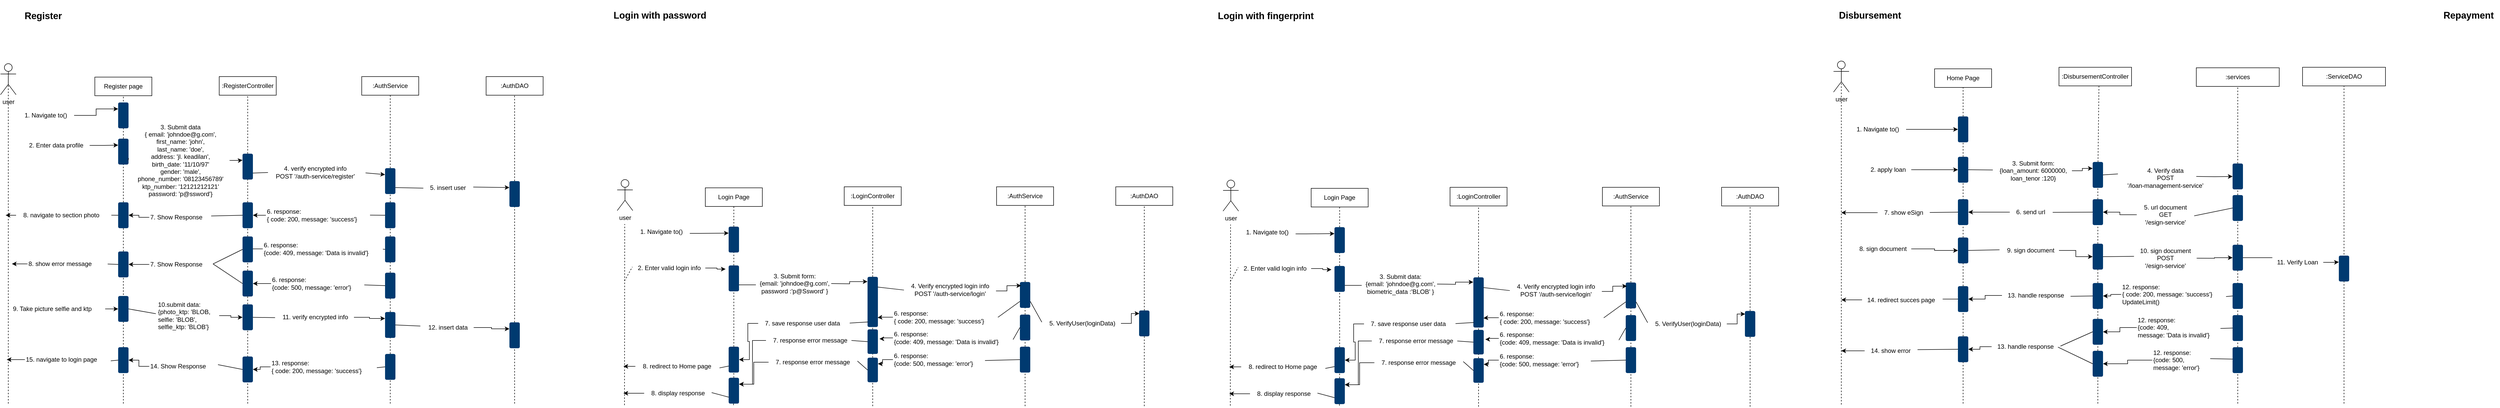 <mxfile version="21.3.4" type="device">
  <diagram name="Page-1" id="FAffgsmB4GX_opzOq12b">
    <mxGraphModel dx="2420" dy="800" grid="1" gridSize="10" guides="1" tooltips="1" connect="1" arrows="1" fold="1" page="1" pageScale="1" pageWidth="1169" pageHeight="827" math="0" shadow="0">
      <root>
        <mxCell id="0" />
        <mxCell id="1" parent="0" />
        <mxCell id="-wlyE-sO2jZst2v2E5xR-1" value="user" style="shape=umlActor;verticalLabelPosition=bottom;verticalAlign=top;html=1;outlineConnect=0;" vertex="1" parent="1">
          <mxGeometry x="58" y="387" width="30" height="60" as="geometry" />
        </mxCell>
        <mxCell id="-wlyE-sO2jZst2v2E5xR-3" value="" style="endArrow=none;dashed=1;html=1;rounded=0;" edge="1" parent="1">
          <mxGeometry width="50" height="50" relative="1" as="geometry">
            <mxPoint x="72" y="823" as="sourcePoint" />
            <mxPoint x="72.47" y="473" as="targetPoint" />
          </mxGeometry>
        </mxCell>
        <mxCell id="-wlyE-sO2jZst2v2E5xR-8" style="edgeStyle=orthogonalEdgeStyle;rounded=0;orthogonalLoop=1;jettySize=auto;html=1;entryX=0.25;entryY=1;entryDx=0;entryDy=0;" edge="1" parent="1" source="-wlyE-sO2jZst2v2E5xR-5" target="-wlyE-sO2jZst2v2E5xR-9">
          <mxGeometry relative="1" as="geometry">
            <mxPoint x="248" y="508" as="targetPoint" />
            <Array as="points">
              <mxPoint x="218" y="491" />
              <mxPoint x="218" y="491" />
            </Array>
          </mxGeometry>
        </mxCell>
        <mxCell id="-wlyE-sO2jZst2v2E5xR-5" value="1. Navigate to()" style="text;html=1;align=center;verticalAlign=middle;resizable=0;points=[];autosize=1;strokeColor=none;fillColor=none;" vertex="1" parent="1">
          <mxGeometry x="88" y="473" width="110" height="30" as="geometry" />
        </mxCell>
        <mxCell id="-wlyE-sO2jZst2v2E5xR-6" value="Login Page" style="rounded=0;whiteSpace=wrap;html=1;" vertex="1" parent="1">
          <mxGeometry x="228" y="403" width="110" height="36" as="geometry" />
        </mxCell>
        <mxCell id="-wlyE-sO2jZst2v2E5xR-7" value="" style="endArrow=none;dashed=1;html=1;rounded=0;entryX=0.5;entryY=1;entryDx=0;entryDy=0;" edge="1" parent="1" source="-wlyE-sO2jZst2v2E5xR-9" target="-wlyE-sO2jZst2v2E5xR-6">
          <mxGeometry width="50" height="50" relative="1" as="geometry">
            <mxPoint x="282.47" y="823" as="sourcePoint" />
            <mxPoint x="282.94" y="473" as="targetPoint" />
          </mxGeometry>
        </mxCell>
        <mxCell id="-wlyE-sO2jZst2v2E5xR-10" value="" style="endArrow=none;dashed=1;html=1;rounded=0;" edge="1" parent="1" source="-wlyE-sO2jZst2v2E5xR-14" target="-wlyE-sO2jZst2v2E5xR-9">
          <mxGeometry width="50" height="50" relative="1" as="geometry">
            <mxPoint x="282.47" y="823" as="sourcePoint" />
            <mxPoint x="282.94" y="473" as="targetPoint" />
          </mxGeometry>
        </mxCell>
        <mxCell id="-wlyE-sO2jZst2v2E5xR-9" value="" style="rounded=1;whiteSpace=wrap;html=1;fillColor=#003A70;strokeColor=none;fontColor=#ffffff;rotation=90;" vertex="1" parent="1">
          <mxGeometry x="258" y="493" width="50" height="20" as="geometry" />
        </mxCell>
        <mxCell id="-wlyE-sO2jZst2v2E5xR-12" value="" style="endArrow=none;dashed=1;html=1;rounded=0;entryX=-0.006;entryY=0.428;entryDx=0;entryDy=0;entryPerimeter=0;" edge="1" parent="1" target="-wlyE-sO2jZst2v2E5xR-13">
          <mxGeometry width="50" height="50" relative="1" as="geometry">
            <mxPoint x="72" y="583" as="sourcePoint" />
            <mxPoint x="112" y="563" as="targetPoint" />
          </mxGeometry>
        </mxCell>
        <mxCell id="-wlyE-sO2jZst2v2E5xR-21" style="edgeStyle=orthogonalEdgeStyle;rounded=0;orthogonalLoop=1;jettySize=auto;html=1;entryX=0.141;entryY=1.295;entryDx=0;entryDy=0;entryPerimeter=0;" edge="1" parent="1" source="-wlyE-sO2jZst2v2E5xR-13" target="-wlyE-sO2jZst2v2E5xR-14">
          <mxGeometry relative="1" as="geometry" />
        </mxCell>
        <mxCell id="-wlyE-sO2jZst2v2E5xR-13" value="2. Enter valid login info" style="text;html=1;align=center;verticalAlign=middle;resizable=0;points=[];autosize=1;strokeColor=none;fillColor=none;" vertex="1" parent="1">
          <mxGeometry x="88" y="543" width="140" height="30" as="geometry" />
        </mxCell>
        <mxCell id="-wlyE-sO2jZst2v2E5xR-15" value="" style="endArrow=none;dashed=1;html=1;rounded=0;" edge="1" parent="1" source="-wlyE-sO2jZst2v2E5xR-132" target="-wlyE-sO2jZst2v2E5xR-14">
          <mxGeometry width="50" height="50" relative="1" as="geometry">
            <mxPoint x="282.47" y="823" as="sourcePoint" />
            <mxPoint x="283" y="528" as="targetPoint" />
          </mxGeometry>
        </mxCell>
        <mxCell id="-wlyE-sO2jZst2v2E5xR-14" value="" style="rounded=1;whiteSpace=wrap;html=1;fillColor=#003a70;strokeColor=none;fontColor=#ffffff;rotation=90;" vertex="1" parent="1">
          <mxGeometry x="258" y="568" width="50" height="20" as="geometry" />
        </mxCell>
        <mxCell id="-wlyE-sO2jZst2v2E5xR-17" value=":LoginController" style="rounded=0;whiteSpace=wrap;html=1;" vertex="1" parent="1">
          <mxGeometry x="496" y="401" width="110" height="36" as="geometry" />
        </mxCell>
        <mxCell id="-wlyE-sO2jZst2v2E5xR-18" value="" style="endArrow=none;dashed=1;html=1;rounded=0;entryX=0.5;entryY=1;entryDx=0;entryDy=0;" edge="1" parent="1" source="-wlyE-sO2jZst2v2E5xR-22" target="-wlyE-sO2jZst2v2E5xR-17">
          <mxGeometry width="50" height="50" relative="1" as="geometry">
            <mxPoint x="551" y="825" as="sourcePoint" />
            <mxPoint x="556.53" y="595" as="targetPoint" />
          </mxGeometry>
        </mxCell>
        <mxCell id="-wlyE-sO2jZst2v2E5xR-19" value="" style="endArrow=none;html=1;rounded=0;exitX=0.75;exitY=0;exitDx=0;exitDy=0;entryX=-0.025;entryY=0.582;entryDx=0;entryDy=0;entryPerimeter=0;" edge="1" parent="1" source="-wlyE-sO2jZst2v2E5xR-14">
          <mxGeometry width="50" height="50" relative="1" as="geometry">
            <mxPoint x="358" y="683" as="sourcePoint" />
            <mxPoint x="325.5" y="590.46" as="targetPoint" />
          </mxGeometry>
        </mxCell>
        <mxCell id="-wlyE-sO2jZst2v2E5xR-25" style="edgeStyle=orthogonalEdgeStyle;rounded=0;orthogonalLoop=1;jettySize=auto;html=1;entryX=0.095;entryY=1.005;entryDx=0;entryDy=0;entryPerimeter=0;" edge="1" parent="1" target="-wlyE-sO2jZst2v2E5xR-22">
          <mxGeometry relative="1" as="geometry">
            <mxPoint x="471" y="588.0" as="sourcePoint" />
          </mxGeometry>
        </mxCell>
        <mxCell id="-wlyE-sO2jZst2v2E5xR-20" value="3. Submit form:&lt;br&gt;{email: &#39;johndoe@g.com&#39;,&lt;br style=&quot;border-color: var(--border-color);&quot;&gt;password :&#39;p@Ssword&#39; }" style="text;html=1;align=center;verticalAlign=middle;resizable=0;points=[];autosize=1;strokeColor=none;fillColor=none;" vertex="1" parent="1">
          <mxGeometry x="320" y="558" width="160" height="60" as="geometry" />
        </mxCell>
        <mxCell id="-wlyE-sO2jZst2v2E5xR-24" value="" style="endArrow=none;dashed=1;html=1;rounded=0;entryX=1;entryY=0.5;entryDx=0;entryDy=0;" edge="1" parent="1" source="-wlyE-sO2jZst2v2E5xR-115" target="-wlyE-sO2jZst2v2E5xR-22">
          <mxGeometry width="50" height="50" relative="1" as="geometry">
            <mxPoint x="551" y="825" as="sourcePoint" />
            <mxPoint x="551" y="437" as="targetPoint" />
          </mxGeometry>
        </mxCell>
        <mxCell id="-wlyE-sO2jZst2v2E5xR-22" value="" style="rounded=1;whiteSpace=wrap;html=1;fillColor=#003A70;strokeColor=none;fontColor=#ffffff;rotation=90;" vertex="1" parent="1">
          <mxGeometry x="502.5" y="613.5" width="97" height="20" as="geometry" />
        </mxCell>
        <mxCell id="-wlyE-sO2jZst2v2E5xR-26" value=":AuthService" style="rounded=0;whiteSpace=wrap;html=1;" vertex="1" parent="1">
          <mxGeometry x="790" y="401" width="110" height="36" as="geometry" />
        </mxCell>
        <mxCell id="-wlyE-sO2jZst2v2E5xR-27" value="" style="endArrow=none;dashed=1;html=1;rounded=0;entryX=0.5;entryY=1;entryDx=0;entryDy=0;" edge="1" parent="1" source="-wlyE-sO2jZst2v2E5xR-28" target="-wlyE-sO2jZst2v2E5xR-26">
          <mxGeometry width="50" height="50" relative="1" as="geometry">
            <mxPoint x="845" y="825" as="sourcePoint" />
            <mxPoint x="655" y="447" as="targetPoint" />
          </mxGeometry>
        </mxCell>
        <mxCell id="-wlyE-sO2jZst2v2E5xR-29" value="" style="endArrow=none;dashed=1;html=1;rounded=0;entryX=1;entryY=0.5;entryDx=0;entryDy=0;" edge="1" parent="1" source="-wlyE-sO2jZst2v2E5xR-104" target="-wlyE-sO2jZst2v2E5xR-28">
          <mxGeometry width="50" height="50" relative="1" as="geometry">
            <mxPoint x="845" y="825" as="sourcePoint" />
            <mxPoint x="845" y="437" as="targetPoint" />
          </mxGeometry>
        </mxCell>
        <mxCell id="-wlyE-sO2jZst2v2E5xR-28" value="" style="rounded=1;whiteSpace=wrap;html=1;fillColor=#003A70;strokeColor=none;fontColor=#ffffff;rotation=90;" vertex="1" parent="1">
          <mxGeometry x="820" y="600" width="50" height="20" as="geometry" />
        </mxCell>
        <mxCell id="-wlyE-sO2jZst2v2E5xR-32" style="edgeStyle=orthogonalEdgeStyle;rounded=0;orthogonalLoop=1;jettySize=auto;html=1;entryX=0.141;entryY=0.881;entryDx=0;entryDy=0;entryPerimeter=0;exitX=1.023;exitY=0.555;exitDx=0;exitDy=0;exitPerimeter=0;" edge="1" parent="1" source="-wlyE-sO2jZst2v2E5xR-30" target="-wlyE-sO2jZst2v2E5xR-28">
          <mxGeometry relative="1" as="geometry">
            <mxPoint x="800" y="605" as="sourcePoint" />
          </mxGeometry>
        </mxCell>
        <mxCell id="-wlyE-sO2jZst2v2E5xR-30" value="4. Verify encrypted login info&lt;br&gt;POST &#39;/auth-service/login&#39;" style="text;html=1;align=center;verticalAlign=middle;resizable=0;points=[];autosize=1;strokeColor=none;fillColor=none;" vertex="1" parent="1">
          <mxGeometry x="615" y="580" width="170" height="40" as="geometry" />
        </mxCell>
        <mxCell id="-wlyE-sO2jZst2v2E5xR-31" value="" style="endArrow=none;html=1;rounded=0;entryX=0.204;entryY=0.03;entryDx=0;entryDy=0;entryPerimeter=0;exitX=-0.022;exitY=0.514;exitDx=0;exitDy=0;exitPerimeter=0;" edge="1" parent="1" source="-wlyE-sO2jZst2v2E5xR-30" target="-wlyE-sO2jZst2v2E5xR-22">
          <mxGeometry width="50" height="50" relative="1" as="geometry">
            <mxPoint x="605" y="745" as="sourcePoint" />
            <mxPoint x="655" y="695" as="targetPoint" />
          </mxGeometry>
        </mxCell>
        <mxCell id="-wlyE-sO2jZst2v2E5xR-33" value=":AuthDAO" style="rounded=0;whiteSpace=wrap;html=1;" vertex="1" parent="1">
          <mxGeometry x="1020" y="401" width="110" height="36" as="geometry" />
        </mxCell>
        <mxCell id="-wlyE-sO2jZst2v2E5xR-34" value="" style="endArrow=none;dashed=1;html=1;rounded=0;entryX=0.5;entryY=1;entryDx=0;entryDy=0;" edge="1" parent="1" source="-wlyE-sO2jZst2v2E5xR-35" target="-wlyE-sO2jZst2v2E5xR-33">
          <mxGeometry width="50" height="50" relative="1" as="geometry">
            <mxPoint x="1075" y="825" as="sourcePoint" />
            <mxPoint x="855" y="447" as="targetPoint" />
          </mxGeometry>
        </mxCell>
        <mxCell id="-wlyE-sO2jZst2v2E5xR-36" value="" style="endArrow=none;dashed=1;html=1;rounded=0;entryX=1;entryY=0.5;entryDx=0;entryDy=0;" edge="1" parent="1" target="-wlyE-sO2jZst2v2E5xR-35">
          <mxGeometry width="50" height="50" relative="1" as="geometry">
            <mxPoint x="1075" y="825" as="sourcePoint" />
            <mxPoint x="1075" y="437" as="targetPoint" />
          </mxGeometry>
        </mxCell>
        <mxCell id="-wlyE-sO2jZst2v2E5xR-35" value="" style="rounded=1;whiteSpace=wrap;html=1;fillColor=#003A70;strokeColor=none;fontColor=#ffffff;rotation=90;" vertex="1" parent="1">
          <mxGeometry x="1050" y="655" width="50" height="20" as="geometry" />
        </mxCell>
        <mxCell id="-wlyE-sO2jZst2v2E5xR-39" style="edgeStyle=orthogonalEdgeStyle;rounded=0;orthogonalLoop=1;jettySize=auto;html=1;entryX=0.119;entryY=0.974;entryDx=0;entryDy=0;entryPerimeter=0;" edge="1" parent="1" source="-wlyE-sO2jZst2v2E5xR-37" target="-wlyE-sO2jZst2v2E5xR-35">
          <mxGeometry relative="1" as="geometry" />
        </mxCell>
        <mxCell id="-wlyE-sO2jZst2v2E5xR-37" value="5. VerifyUser(loginData)" style="text;html=1;align=center;verticalAlign=middle;resizable=0;points=[];autosize=1;strokeColor=none;fillColor=none;" vertex="1" parent="1">
          <mxGeometry x="880" y="650" width="150" height="30" as="geometry" />
        </mxCell>
        <mxCell id="-wlyE-sO2jZst2v2E5xR-119" style="edgeStyle=orthogonalEdgeStyle;rounded=0;orthogonalLoop=1;jettySize=auto;html=1;entryX=0.813;entryY=0.027;entryDx=0;entryDy=0;entryPerimeter=0;" edge="1" parent="1" source="-wlyE-sO2jZst2v2E5xR-40" target="-wlyE-sO2jZst2v2E5xR-22">
          <mxGeometry relative="1" as="geometry" />
        </mxCell>
        <mxCell id="-wlyE-sO2jZst2v2E5xR-40" value="6. response: &lt;br&gt;{ code: 200, message: &#39;success&#39;}" style="text;html=1;align=left;verticalAlign=middle;resizable=0;points=[];autosize=1;strokeColor=none;fillColor=none;" vertex="1" parent="1">
          <mxGeometry x="590" y="633" width="200" height="40" as="geometry" />
        </mxCell>
        <mxCell id="-wlyE-sO2jZst2v2E5xR-41" value="" style="endArrow=none;html=1;rounded=0;entryX=0.75;entryY=1;entryDx=0;entryDy=0;exitX=1.013;exitY=0.507;exitDx=0;exitDy=0;exitPerimeter=0;" edge="1" parent="1" source="-wlyE-sO2jZst2v2E5xR-40" target="-wlyE-sO2jZst2v2E5xR-28">
          <mxGeometry width="50" height="50" relative="1" as="geometry">
            <mxPoint x="851.68" y="647.08" as="sourcePoint" />
            <mxPoint x="810" y="735" as="targetPoint" />
          </mxGeometry>
        </mxCell>
        <mxCell id="-wlyE-sO2jZst2v2E5xR-46" style="edgeStyle=orthogonalEdgeStyle;rounded=0;orthogonalLoop=1;jettySize=auto;html=1;entryX=0.5;entryY=0;entryDx=0;entryDy=0;" edge="1" parent="1" source="-wlyE-sO2jZst2v2E5xR-43" target="-wlyE-sO2jZst2v2E5xR-132">
          <mxGeometry relative="1" as="geometry" />
        </mxCell>
        <mxCell id="-wlyE-sO2jZst2v2E5xR-43" value="7. save response user data" style="text;html=1;align=center;verticalAlign=middle;resizable=0;points=[];autosize=1;strokeColor=none;fillColor=none;" vertex="1" parent="1">
          <mxGeometry x="330" y="650" width="170" height="30" as="geometry" />
        </mxCell>
        <mxCell id="-wlyE-sO2jZst2v2E5xR-44" value="" style="endArrow=none;html=1;rounded=0;entryX=0.899;entryY=0.956;entryDx=0;entryDy=0;entryPerimeter=0;exitX=1.039;exitY=0.479;exitDx=0;exitDy=0;exitPerimeter=0;" edge="1" parent="1" source="-wlyE-sO2jZst2v2E5xR-43" target="-wlyE-sO2jZst2v2E5xR-22">
          <mxGeometry width="50" height="50" relative="1" as="geometry">
            <mxPoint x="505.15" y="692.57" as="sourcePoint" />
            <mxPoint x="486" y="745" as="targetPoint" />
          </mxGeometry>
        </mxCell>
        <mxCell id="-wlyE-sO2jZst2v2E5xR-49" style="edgeStyle=orthogonalEdgeStyle;rounded=0;orthogonalLoop=1;jettySize=auto;html=1;" edge="1" parent="1" source="-wlyE-sO2jZst2v2E5xR-47">
          <mxGeometry relative="1" as="geometry">
            <mxPoint x="70" y="800" as="targetPoint" />
          </mxGeometry>
        </mxCell>
        <mxCell id="-wlyE-sO2jZst2v2E5xR-47" value="8. display response" style="text;html=1;align=center;verticalAlign=middle;resizable=0;points=[];autosize=1;strokeColor=none;fillColor=none;" vertex="1" parent="1">
          <mxGeometry x="110" y="785" width="130" height="30" as="geometry" />
        </mxCell>
        <mxCell id="-wlyE-sO2jZst2v2E5xR-48" value="" style="endArrow=none;html=1;rounded=0;entryX=0.75;entryY=1;entryDx=0;entryDy=0;exitX=1.002;exitY=0.458;exitDx=0;exitDy=0;exitPerimeter=0;" edge="1" parent="1" source="-wlyE-sO2jZst2v2E5xR-47" target="-wlyE-sO2jZst2v2E5xR-45">
          <mxGeometry width="50" height="50" relative="1" as="geometry">
            <mxPoint x="143" y="798" as="sourcePoint" />
            <mxPoint x="193" y="748" as="targetPoint" />
          </mxGeometry>
        </mxCell>
        <mxCell id="-wlyE-sO2jZst2v2E5xR-52" value="&lt;h2&gt;Login with password&lt;/h2&gt;" style="text;html=1;align=center;verticalAlign=middle;resizable=0;points=[];autosize=1;strokeColor=none;fillColor=none;" vertex="1" parent="1">
          <mxGeometry x="40" y="40" width="200" height="60" as="geometry" />
        </mxCell>
        <mxCell id="-wlyE-sO2jZst2v2E5xR-57" value="" style="endArrow=none;html=1;rounded=0;exitX=0.75;exitY=0;exitDx=0;exitDy=0;entryX=-0.018;entryY=0.421;entryDx=0;entryDy=0;entryPerimeter=0;" edge="1" parent="1" source="-wlyE-sO2jZst2v2E5xR-28" target="-wlyE-sO2jZst2v2E5xR-37">
          <mxGeometry width="50" height="50" relative="1" as="geometry">
            <mxPoint x="930" y="560" as="sourcePoint" />
            <mxPoint x="980" y="510" as="targetPoint" />
          </mxGeometry>
        </mxCell>
        <mxCell id="-wlyE-sO2jZst2v2E5xR-105" value="" style="endArrow=none;dashed=1;html=1;rounded=0;entryX=1;entryY=0.5;entryDx=0;entryDy=0;" edge="1" parent="1" source="-wlyE-sO2jZst2v2E5xR-109" target="-wlyE-sO2jZst2v2E5xR-104">
          <mxGeometry width="50" height="50" relative="1" as="geometry">
            <mxPoint x="845" y="825" as="sourcePoint" />
            <mxPoint x="845" y="660" as="targetPoint" />
          </mxGeometry>
        </mxCell>
        <mxCell id="-wlyE-sO2jZst2v2E5xR-104" value="" style="rounded=1;whiteSpace=wrap;html=1;fillColor=#003A70;strokeColor=none;fontColor=#ffffff;rotation=90;" vertex="1" parent="1">
          <mxGeometry x="820" y="663" width="50" height="20" as="geometry" />
        </mxCell>
        <mxCell id="-wlyE-sO2jZst2v2E5xR-120" style="edgeStyle=orthogonalEdgeStyle;rounded=0;orthogonalLoop=1;jettySize=auto;html=1;entryX=0.386;entryY=-0.155;entryDx=0;entryDy=0;entryPerimeter=0;" edge="1" parent="1" source="-wlyE-sO2jZst2v2E5xR-106" target="-wlyE-sO2jZst2v2E5xR-115">
          <mxGeometry relative="1" as="geometry" />
        </mxCell>
        <mxCell id="-wlyE-sO2jZst2v2E5xR-106" value="6. response:&lt;br&gt;{code: 409, message: &#39;Data is invalid&#39;}" style="text;html=1;align=left;verticalAlign=middle;resizable=0;points=[];autosize=1;strokeColor=none;fillColor=none;" vertex="1" parent="1">
          <mxGeometry x="590" y="673" width="230" height="40" as="geometry" />
        </mxCell>
        <mxCell id="-wlyE-sO2jZst2v2E5xR-121" style="edgeStyle=orthogonalEdgeStyle;rounded=0;orthogonalLoop=1;jettySize=auto;html=1;entryX=0.25;entryY=0;entryDx=0;entryDy=0;" edge="1" parent="1" source="-wlyE-sO2jZst2v2E5xR-107" target="-wlyE-sO2jZst2v2E5xR-117">
          <mxGeometry relative="1" as="geometry" />
        </mxCell>
        <mxCell id="-wlyE-sO2jZst2v2E5xR-107" value="6. response:&lt;br&gt;{code: 500, message: &#39;error&#39;}" style="text;html=1;align=left;verticalAlign=middle;resizable=0;points=[];autosize=1;strokeColor=none;fillColor=none;" vertex="1" parent="1">
          <mxGeometry x="590" y="715" width="180" height="40" as="geometry" />
        </mxCell>
        <mxCell id="-wlyE-sO2jZst2v2E5xR-108" value="" style="endArrow=none;html=1;rounded=0;entryX=0.5;entryY=1;entryDx=0;entryDy=0;exitX=1.008;exitY=0.58;exitDx=0;exitDy=0;exitPerimeter=0;" edge="1" parent="1" source="-wlyE-sO2jZst2v2E5xR-106" target="-wlyE-sO2jZst2v2E5xR-104">
          <mxGeometry width="50" height="50" relative="1" as="geometry">
            <mxPoint x="750" y="702" as="sourcePoint" />
            <mxPoint x="792" y="697" as="targetPoint" />
          </mxGeometry>
        </mxCell>
        <mxCell id="-wlyE-sO2jZst2v2E5xR-110" value="" style="endArrow=none;dashed=1;html=1;rounded=0;entryX=1;entryY=0.5;entryDx=0;entryDy=0;" edge="1" parent="1" target="-wlyE-sO2jZst2v2E5xR-109">
          <mxGeometry width="50" height="50" relative="1" as="geometry">
            <mxPoint x="845" y="825" as="sourcePoint" />
            <mxPoint x="845" y="723" as="targetPoint" />
          </mxGeometry>
        </mxCell>
        <mxCell id="-wlyE-sO2jZst2v2E5xR-109" value="" style="rounded=1;whiteSpace=wrap;html=1;fillColor=#003A70;strokeColor=none;fontColor=#ffffff;rotation=90;" vertex="1" parent="1">
          <mxGeometry x="820" y="725" width="50" height="20" as="geometry" />
        </mxCell>
        <mxCell id="-wlyE-sO2jZst2v2E5xR-111" value="" style="endArrow=none;html=1;rounded=0;entryX=0.987;entryY=0.545;entryDx=0;entryDy=0;exitX=0.5;exitY=1;exitDx=0;exitDy=0;entryPerimeter=0;" edge="1" parent="1" source="-wlyE-sO2jZst2v2E5xR-109" target="-wlyE-sO2jZst2v2E5xR-107">
          <mxGeometry width="50" height="50" relative="1" as="geometry">
            <mxPoint x="832" y="716" as="sourcePoint" />
            <mxPoint x="845" y="683" as="targetPoint" />
          </mxGeometry>
        </mxCell>
        <mxCell id="-wlyE-sO2jZst2v2E5xR-116" value="" style="endArrow=none;dashed=1;html=1;rounded=0;entryX=1;entryY=0.5;entryDx=0;entryDy=0;" edge="1" parent="1" source="-wlyE-sO2jZst2v2E5xR-117" target="-wlyE-sO2jZst2v2E5xR-115">
          <mxGeometry width="50" height="50" relative="1" as="geometry">
            <mxPoint x="551" y="825" as="sourcePoint" />
            <mxPoint x="551" y="672" as="targetPoint" />
          </mxGeometry>
        </mxCell>
        <mxCell id="-wlyE-sO2jZst2v2E5xR-115" value="" style="rounded=1;whiteSpace=wrap;html=1;fillColor=#003A70;strokeColor=none;fontColor=#ffffff;rotation=90;" vertex="1" parent="1">
          <mxGeometry x="527.25" y="690.25" width="47.5" height="20" as="geometry" />
        </mxCell>
        <mxCell id="-wlyE-sO2jZst2v2E5xR-118" value="" style="endArrow=none;dashed=1;html=1;rounded=0;entryX=1;entryY=0.5;entryDx=0;entryDy=0;" edge="1" parent="1" target="-wlyE-sO2jZst2v2E5xR-117">
          <mxGeometry width="50" height="50" relative="1" as="geometry">
            <mxPoint x="551" y="825" as="sourcePoint" />
            <mxPoint x="551" y="724" as="targetPoint" />
          </mxGeometry>
        </mxCell>
        <mxCell id="-wlyE-sO2jZst2v2E5xR-117" value="" style="rounded=1;whiteSpace=wrap;html=1;fillColor=#003A70;strokeColor=none;fontColor=#ffffff;rotation=90;" vertex="1" parent="1">
          <mxGeometry x="527.25" y="745" width="47.5" height="20" as="geometry" />
        </mxCell>
        <mxCell id="-wlyE-sO2jZst2v2E5xR-128" style="edgeStyle=orthogonalEdgeStyle;rounded=0;orthogonalLoop=1;jettySize=auto;html=1;entryX=0.25;entryY=0;entryDx=0;entryDy=0;" edge="1" parent="1" source="-wlyE-sO2jZst2v2E5xR-122" target="-wlyE-sO2jZst2v2E5xR-45">
          <mxGeometry relative="1" as="geometry" />
        </mxCell>
        <mxCell id="-wlyE-sO2jZst2v2E5xR-122" value="7. response error message" style="text;html=1;align=center;verticalAlign=middle;resizable=0;points=[];autosize=1;strokeColor=none;fillColor=none;" vertex="1" parent="1">
          <mxGeometry x="345" y="683" width="170" height="30" as="geometry" />
        </mxCell>
        <mxCell id="-wlyE-sO2jZst2v2E5xR-125" value="" style="endArrow=none;html=1;rounded=0;entryX=0.5;entryY=1;entryDx=0;entryDy=0;" edge="1" parent="1" target="-wlyE-sO2jZst2v2E5xR-115">
          <mxGeometry width="50" height="50" relative="1" as="geometry">
            <mxPoint x="510" y="698" as="sourcePoint" />
            <mxPoint x="552" y="672" as="targetPoint" />
          </mxGeometry>
        </mxCell>
        <mxCell id="-wlyE-sO2jZst2v2E5xR-126" value="" style="endArrow=none;html=1;rounded=0;entryX=0.5;entryY=1;entryDx=0;entryDy=0;exitX=1.009;exitY=0.424;exitDx=0;exitDy=0;exitPerimeter=0;" edge="1" parent="1" source="-wlyE-sO2jZst2v2E5xR-127" target="-wlyE-sO2jZst2v2E5xR-117">
          <mxGeometry width="50" height="50" relative="1" as="geometry">
            <mxPoint x="510" y="755" as="sourcePoint" />
            <mxPoint x="562" y="682" as="targetPoint" />
          </mxGeometry>
        </mxCell>
        <mxCell id="-wlyE-sO2jZst2v2E5xR-129" style="edgeStyle=orthogonalEdgeStyle;rounded=0;orthogonalLoop=1;jettySize=auto;html=1;entryX=0.25;entryY=0;entryDx=0;entryDy=0;" edge="1" parent="1" source="-wlyE-sO2jZst2v2E5xR-127" target="-wlyE-sO2jZst2v2E5xR-45">
          <mxGeometry relative="1" as="geometry" />
        </mxCell>
        <mxCell id="-wlyE-sO2jZst2v2E5xR-127" value="7. response error message" style="text;html=1;align=center;verticalAlign=middle;resizable=0;points=[];autosize=1;strokeColor=none;fillColor=none;" vertex="1" parent="1">
          <mxGeometry x="350" y="725" width="170" height="30" as="geometry" />
        </mxCell>
        <mxCell id="-wlyE-sO2jZst2v2E5xR-131" value="" style="endArrow=none;dashed=1;html=1;rounded=0;" edge="1" parent="1" target="-wlyE-sO2jZst2v2E5xR-45">
          <mxGeometry width="50" height="50" relative="1" as="geometry">
            <mxPoint x="282.47" y="823" as="sourcePoint" />
            <mxPoint x="283" y="603" as="targetPoint" />
          </mxGeometry>
        </mxCell>
        <mxCell id="-wlyE-sO2jZst2v2E5xR-45" value="" style="rounded=1;whiteSpace=wrap;html=1;fillColor=#003A70;strokeColor=none;fontColor=#ffffff;rotation=90;" vertex="1" parent="1">
          <mxGeometry x="258" y="785" width="50" height="20" as="geometry" />
        </mxCell>
        <mxCell id="-wlyE-sO2jZst2v2E5xR-133" value="" style="endArrow=none;dashed=1;html=1;rounded=0;" edge="1" parent="1" source="-wlyE-sO2jZst2v2E5xR-45" target="-wlyE-sO2jZst2v2E5xR-132">
          <mxGeometry width="50" height="50" relative="1" as="geometry">
            <mxPoint x="283" y="770" as="sourcePoint" />
            <mxPoint x="283" y="603" as="targetPoint" />
          </mxGeometry>
        </mxCell>
        <mxCell id="-wlyE-sO2jZst2v2E5xR-132" value="" style="rounded=1;whiteSpace=wrap;html=1;fillColor=#003A70;strokeColor=none;fontColor=#ffffff;rotation=90;" vertex="1" parent="1">
          <mxGeometry x="258" y="725" width="50" height="20" as="geometry" />
        </mxCell>
        <mxCell id="-wlyE-sO2jZst2v2E5xR-137" style="edgeStyle=orthogonalEdgeStyle;rounded=0;orthogonalLoop=1;jettySize=auto;html=1;" edge="1" parent="1" source="-wlyE-sO2jZst2v2E5xR-134">
          <mxGeometry relative="1" as="geometry">
            <mxPoint x="70.0" y="748" as="targetPoint" />
          </mxGeometry>
        </mxCell>
        <mxCell id="-wlyE-sO2jZst2v2E5xR-134" value="8. redirect to Home page" style="text;html=1;align=center;verticalAlign=middle;resizable=0;points=[];autosize=1;strokeColor=none;fillColor=none;" vertex="1" parent="1">
          <mxGeometry x="93" y="733" width="160" height="30" as="geometry" />
        </mxCell>
        <mxCell id="-wlyE-sO2jZst2v2E5xR-136" value="" style="endArrow=none;html=1;rounded=0;entryX=0.75;entryY=1;entryDx=0;entryDy=0;exitX=1.015;exitY=0.6;exitDx=0;exitDy=0;exitPerimeter=0;" edge="1" parent="1" source="-wlyE-sO2jZst2v2E5xR-134" target="-wlyE-sO2jZst2v2E5xR-132">
          <mxGeometry width="50" height="50" relative="1" as="geometry">
            <mxPoint x="170" y="700" as="sourcePoint" />
            <mxPoint x="220" y="650" as="targetPoint" />
          </mxGeometry>
        </mxCell>
        <mxCell id="-wlyE-sO2jZst2v2E5xR-139" value="user" style="shape=umlActor;verticalLabelPosition=bottom;verticalAlign=top;html=1;outlineConnect=0;" vertex="1" parent="1">
          <mxGeometry x="1227" y="388" width="30" height="60" as="geometry" />
        </mxCell>
        <mxCell id="-wlyE-sO2jZst2v2E5xR-140" value="" style="endArrow=none;dashed=1;html=1;rounded=0;" edge="1" parent="1">
          <mxGeometry width="50" height="50" relative="1" as="geometry">
            <mxPoint x="1241" y="824" as="sourcePoint" />
            <mxPoint x="1241.47" y="474" as="targetPoint" />
          </mxGeometry>
        </mxCell>
        <mxCell id="-wlyE-sO2jZst2v2E5xR-141" style="edgeStyle=orthogonalEdgeStyle;rounded=0;orthogonalLoop=1;jettySize=auto;html=1;entryX=0.25;entryY=1;entryDx=0;entryDy=0;" edge="1" source="-wlyE-sO2jZst2v2E5xR-142" target="-wlyE-sO2jZst2v2E5xR-146" parent="1">
          <mxGeometry relative="1" as="geometry">
            <mxPoint x="1417" y="509" as="targetPoint" />
            <Array as="points">
              <mxPoint x="1387" y="492" />
              <mxPoint x="1387" y="492" />
            </Array>
          </mxGeometry>
        </mxCell>
        <mxCell id="-wlyE-sO2jZst2v2E5xR-142" value="1. Navigate to()" style="text;html=1;align=center;verticalAlign=middle;resizable=0;points=[];autosize=1;strokeColor=none;fillColor=none;" vertex="1" parent="1">
          <mxGeometry x="1257" y="474" width="110" height="30" as="geometry" />
        </mxCell>
        <mxCell id="-wlyE-sO2jZst2v2E5xR-143" value="Login Page" style="rounded=0;whiteSpace=wrap;html=1;" vertex="1" parent="1">
          <mxGeometry x="1397" y="404" width="110" height="36" as="geometry" />
        </mxCell>
        <mxCell id="-wlyE-sO2jZst2v2E5xR-144" value="" style="endArrow=none;dashed=1;html=1;rounded=0;entryX=0.5;entryY=1;entryDx=0;entryDy=0;" edge="1" source="-wlyE-sO2jZst2v2E5xR-146" target="-wlyE-sO2jZst2v2E5xR-143" parent="1">
          <mxGeometry width="50" height="50" relative="1" as="geometry">
            <mxPoint x="1451.47" y="824" as="sourcePoint" />
            <mxPoint x="1451.94" y="474" as="targetPoint" />
          </mxGeometry>
        </mxCell>
        <mxCell id="-wlyE-sO2jZst2v2E5xR-145" value="" style="endArrow=none;dashed=1;html=1;rounded=0;" edge="1" source="-wlyE-sO2jZst2v2E5xR-151" target="-wlyE-sO2jZst2v2E5xR-146" parent="1">
          <mxGeometry width="50" height="50" relative="1" as="geometry">
            <mxPoint x="1451.47" y="824" as="sourcePoint" />
            <mxPoint x="1451.94" y="474" as="targetPoint" />
          </mxGeometry>
        </mxCell>
        <mxCell id="-wlyE-sO2jZst2v2E5xR-146" value="" style="rounded=1;whiteSpace=wrap;html=1;fillColor=#003A70;strokeColor=none;fontColor=#ffffff;rotation=90;" vertex="1" parent="1">
          <mxGeometry x="1427" y="494" width="50" height="20" as="geometry" />
        </mxCell>
        <mxCell id="-wlyE-sO2jZst2v2E5xR-147" value="" style="endArrow=none;dashed=1;html=1;rounded=0;entryX=-0.006;entryY=0.428;entryDx=0;entryDy=0;entryPerimeter=0;" edge="1" target="-wlyE-sO2jZst2v2E5xR-149" parent="1">
          <mxGeometry width="50" height="50" relative="1" as="geometry">
            <mxPoint x="1241" y="584" as="sourcePoint" />
            <mxPoint x="1281" y="564" as="targetPoint" />
          </mxGeometry>
        </mxCell>
        <mxCell id="-wlyE-sO2jZst2v2E5xR-148" style="edgeStyle=orthogonalEdgeStyle;rounded=0;orthogonalLoop=1;jettySize=auto;html=1;entryX=0.141;entryY=1.295;entryDx=0;entryDy=0;entryPerimeter=0;" edge="1" source="-wlyE-sO2jZst2v2E5xR-149" target="-wlyE-sO2jZst2v2E5xR-151" parent="1">
          <mxGeometry relative="1" as="geometry" />
        </mxCell>
        <mxCell id="-wlyE-sO2jZst2v2E5xR-149" value="2. Enter valid login info" style="text;html=1;align=center;verticalAlign=middle;resizable=0;points=[];autosize=1;strokeColor=none;fillColor=none;" vertex="1" parent="1">
          <mxGeometry x="1257" y="544" width="140" height="30" as="geometry" />
        </mxCell>
        <mxCell id="-wlyE-sO2jZst2v2E5xR-150" value="" style="endArrow=none;dashed=1;html=1;rounded=0;" edge="1" source="-wlyE-sO2jZst2v2E5xR-206" target="-wlyE-sO2jZst2v2E5xR-151" parent="1">
          <mxGeometry width="50" height="50" relative="1" as="geometry">
            <mxPoint x="1451.47" y="824" as="sourcePoint" />
            <mxPoint x="1452" y="529" as="targetPoint" />
          </mxGeometry>
        </mxCell>
        <mxCell id="-wlyE-sO2jZst2v2E5xR-151" value="" style="rounded=1;whiteSpace=wrap;html=1;fillColor=#003a70;strokeColor=none;fontColor=#ffffff;rotation=90;" vertex="1" parent="1">
          <mxGeometry x="1427" y="569" width="50" height="20" as="geometry" />
        </mxCell>
        <mxCell id="-wlyE-sO2jZst2v2E5xR-152" value=":LoginController" style="rounded=0;whiteSpace=wrap;html=1;" vertex="1" parent="1">
          <mxGeometry x="1665" y="402" width="110" height="36" as="geometry" />
        </mxCell>
        <mxCell id="-wlyE-sO2jZst2v2E5xR-153" value="" style="endArrow=none;dashed=1;html=1;rounded=0;entryX=0.5;entryY=1;entryDx=0;entryDy=0;" edge="1" source="-wlyE-sO2jZst2v2E5xR-158" target="-wlyE-sO2jZst2v2E5xR-152" parent="1">
          <mxGeometry width="50" height="50" relative="1" as="geometry">
            <mxPoint x="1720" y="826" as="sourcePoint" />
            <mxPoint x="1725.53" y="596" as="targetPoint" />
          </mxGeometry>
        </mxCell>
        <mxCell id="-wlyE-sO2jZst2v2E5xR-154" value="" style="endArrow=none;html=1;rounded=0;exitX=0.75;exitY=0;exitDx=0;exitDy=0;entryX=-0.025;entryY=0.582;entryDx=0;entryDy=0;entryPerimeter=0;" edge="1" source="-wlyE-sO2jZst2v2E5xR-151" parent="1">
          <mxGeometry width="50" height="50" relative="1" as="geometry">
            <mxPoint x="1527" y="684" as="sourcePoint" />
            <mxPoint x="1494.5" y="591.46" as="targetPoint" />
          </mxGeometry>
        </mxCell>
        <mxCell id="-wlyE-sO2jZst2v2E5xR-155" style="edgeStyle=orthogonalEdgeStyle;rounded=0;orthogonalLoop=1;jettySize=auto;html=1;entryX=0.095;entryY=1.005;entryDx=0;entryDy=0;entryPerimeter=0;" edge="1" target="-wlyE-sO2jZst2v2E5xR-158" parent="1">
          <mxGeometry relative="1" as="geometry">
            <mxPoint x="1640" y="589.0" as="sourcePoint" />
          </mxGeometry>
        </mxCell>
        <mxCell id="-wlyE-sO2jZst2v2E5xR-156" value="3. Submit data:&lt;br&gt;{email: &#39;johndoe@g.com&#39;,&lt;br style=&quot;border-color: var(--border-color);&quot;&gt;biometric_data :&#39;BLOB&#39; }" style="text;html=1;align=center;verticalAlign=middle;resizable=0;points=[];autosize=1;strokeColor=none;fillColor=none;" vertex="1" parent="1">
          <mxGeometry x="1489" y="559" width="160" height="60" as="geometry" />
        </mxCell>
        <mxCell id="-wlyE-sO2jZst2v2E5xR-157" value="" style="endArrow=none;dashed=1;html=1;rounded=0;entryX=1;entryY=0.5;entryDx=0;entryDy=0;" edge="1" source="-wlyE-sO2jZst2v2E5xR-194" target="-wlyE-sO2jZst2v2E5xR-158" parent="1">
          <mxGeometry width="50" height="50" relative="1" as="geometry">
            <mxPoint x="1720" y="826" as="sourcePoint" />
            <mxPoint x="1720" y="438" as="targetPoint" />
          </mxGeometry>
        </mxCell>
        <mxCell id="-wlyE-sO2jZst2v2E5xR-158" value="" style="rounded=1;whiteSpace=wrap;html=1;fillColor=#003A70;strokeColor=none;fontColor=#ffffff;rotation=90;" vertex="1" parent="1">
          <mxGeometry x="1671.5" y="614.5" width="97" height="20" as="geometry" />
        </mxCell>
        <mxCell id="-wlyE-sO2jZst2v2E5xR-159" value=":AuthService" style="rounded=0;whiteSpace=wrap;html=1;" vertex="1" parent="1">
          <mxGeometry x="1959" y="402" width="110" height="36" as="geometry" />
        </mxCell>
        <mxCell id="-wlyE-sO2jZst2v2E5xR-160" value="" style="endArrow=none;dashed=1;html=1;rounded=0;entryX=0.5;entryY=1;entryDx=0;entryDy=0;" edge="1" source="-wlyE-sO2jZst2v2E5xR-162" target="-wlyE-sO2jZst2v2E5xR-159" parent="1">
          <mxGeometry width="50" height="50" relative="1" as="geometry">
            <mxPoint x="2014" y="826" as="sourcePoint" />
            <mxPoint x="1824" y="448" as="targetPoint" />
          </mxGeometry>
        </mxCell>
        <mxCell id="-wlyE-sO2jZst2v2E5xR-161" value="" style="endArrow=none;dashed=1;html=1;rounded=0;entryX=1;entryY=0.5;entryDx=0;entryDy=0;" edge="1" source="-wlyE-sO2jZst2v2E5xR-184" target="-wlyE-sO2jZst2v2E5xR-162" parent="1">
          <mxGeometry width="50" height="50" relative="1" as="geometry">
            <mxPoint x="2014" y="826" as="sourcePoint" />
            <mxPoint x="2014" y="438" as="targetPoint" />
          </mxGeometry>
        </mxCell>
        <mxCell id="-wlyE-sO2jZst2v2E5xR-162" value="" style="rounded=1;whiteSpace=wrap;html=1;fillColor=#003A70;strokeColor=none;fontColor=#ffffff;rotation=90;" vertex="1" parent="1">
          <mxGeometry x="1989" y="601" width="50" height="20" as="geometry" />
        </mxCell>
        <mxCell id="-wlyE-sO2jZst2v2E5xR-163" style="edgeStyle=orthogonalEdgeStyle;rounded=0;orthogonalLoop=1;jettySize=auto;html=1;entryX=0.141;entryY=0.881;entryDx=0;entryDy=0;entryPerimeter=0;exitX=1.023;exitY=0.555;exitDx=0;exitDy=0;exitPerimeter=0;" edge="1" source="-wlyE-sO2jZst2v2E5xR-164" target="-wlyE-sO2jZst2v2E5xR-162" parent="1">
          <mxGeometry relative="1" as="geometry">
            <mxPoint x="1969" y="606" as="sourcePoint" />
          </mxGeometry>
        </mxCell>
        <mxCell id="-wlyE-sO2jZst2v2E5xR-164" value="4. Verify encrypted login info&lt;br&gt;POST &#39;/auth-service/login&#39;" style="text;html=1;align=center;verticalAlign=middle;resizable=0;points=[];autosize=1;strokeColor=none;fillColor=none;" vertex="1" parent="1">
          <mxGeometry x="1784" y="581" width="170" height="40" as="geometry" />
        </mxCell>
        <mxCell id="-wlyE-sO2jZst2v2E5xR-165" value="" style="endArrow=none;html=1;rounded=0;entryX=0.204;entryY=0.03;entryDx=0;entryDy=0;entryPerimeter=0;exitX=-0.022;exitY=0.514;exitDx=0;exitDy=0;exitPerimeter=0;" edge="1" source="-wlyE-sO2jZst2v2E5xR-164" target="-wlyE-sO2jZst2v2E5xR-158" parent="1">
          <mxGeometry width="50" height="50" relative="1" as="geometry">
            <mxPoint x="1774" y="746" as="sourcePoint" />
            <mxPoint x="1824" y="696" as="targetPoint" />
          </mxGeometry>
        </mxCell>
        <mxCell id="-wlyE-sO2jZst2v2E5xR-166" value=":AuthDAO" style="rounded=0;whiteSpace=wrap;html=1;" vertex="1" parent="1">
          <mxGeometry x="2189" y="402" width="110" height="36" as="geometry" />
        </mxCell>
        <mxCell id="-wlyE-sO2jZst2v2E5xR-167" value="" style="endArrow=none;dashed=1;html=1;rounded=0;entryX=0.5;entryY=1;entryDx=0;entryDy=0;" edge="1" source="-wlyE-sO2jZst2v2E5xR-169" target="-wlyE-sO2jZst2v2E5xR-166" parent="1">
          <mxGeometry width="50" height="50" relative="1" as="geometry">
            <mxPoint x="2244" y="826" as="sourcePoint" />
            <mxPoint x="2024" y="448" as="targetPoint" />
          </mxGeometry>
        </mxCell>
        <mxCell id="-wlyE-sO2jZst2v2E5xR-168" value="" style="endArrow=none;dashed=1;html=1;rounded=0;entryX=1;entryY=0.5;entryDx=0;entryDy=0;" edge="1" target="-wlyE-sO2jZst2v2E5xR-169" parent="1">
          <mxGeometry width="50" height="50" relative="1" as="geometry">
            <mxPoint x="2244" y="826" as="sourcePoint" />
            <mxPoint x="2244" y="438" as="targetPoint" />
          </mxGeometry>
        </mxCell>
        <mxCell id="-wlyE-sO2jZst2v2E5xR-169" value="" style="rounded=1;whiteSpace=wrap;html=1;fillColor=#003A70;strokeColor=none;fontColor=#ffffff;rotation=90;" vertex="1" parent="1">
          <mxGeometry x="2219" y="656" width="50" height="20" as="geometry" />
        </mxCell>
        <mxCell id="-wlyE-sO2jZst2v2E5xR-170" style="edgeStyle=orthogonalEdgeStyle;rounded=0;orthogonalLoop=1;jettySize=auto;html=1;entryX=0.119;entryY=0.974;entryDx=0;entryDy=0;entryPerimeter=0;" edge="1" source="-wlyE-sO2jZst2v2E5xR-171" target="-wlyE-sO2jZst2v2E5xR-169" parent="1">
          <mxGeometry relative="1" as="geometry" />
        </mxCell>
        <mxCell id="-wlyE-sO2jZst2v2E5xR-171" value="5. VerifyUser(loginData)" style="text;html=1;align=center;verticalAlign=middle;resizable=0;points=[];autosize=1;strokeColor=none;fillColor=none;" vertex="1" parent="1">
          <mxGeometry x="2049" y="651" width="150" height="30" as="geometry" />
        </mxCell>
        <mxCell id="-wlyE-sO2jZst2v2E5xR-172" style="edgeStyle=orthogonalEdgeStyle;rounded=0;orthogonalLoop=1;jettySize=auto;html=1;entryX=0.813;entryY=0.027;entryDx=0;entryDy=0;entryPerimeter=0;" edge="1" source="-wlyE-sO2jZst2v2E5xR-173" target="-wlyE-sO2jZst2v2E5xR-158" parent="1">
          <mxGeometry relative="1" as="geometry" />
        </mxCell>
        <mxCell id="-wlyE-sO2jZst2v2E5xR-173" value="6. response: &lt;br&gt;{ code: 200, message: &#39;success&#39;}" style="text;html=1;align=left;verticalAlign=middle;resizable=0;points=[];autosize=1;strokeColor=none;fillColor=none;" vertex="1" parent="1">
          <mxGeometry x="1759" y="634" width="200" height="40" as="geometry" />
        </mxCell>
        <mxCell id="-wlyE-sO2jZst2v2E5xR-174" value="" style="endArrow=none;html=1;rounded=0;entryX=0.75;entryY=1;entryDx=0;entryDy=0;exitX=1.013;exitY=0.507;exitDx=0;exitDy=0;exitPerimeter=0;" edge="1" source="-wlyE-sO2jZst2v2E5xR-173" target="-wlyE-sO2jZst2v2E5xR-162" parent="1">
          <mxGeometry width="50" height="50" relative="1" as="geometry">
            <mxPoint x="2020.68" y="648.08" as="sourcePoint" />
            <mxPoint x="1979" y="736" as="targetPoint" />
          </mxGeometry>
        </mxCell>
        <mxCell id="-wlyE-sO2jZst2v2E5xR-175" style="edgeStyle=orthogonalEdgeStyle;rounded=0;orthogonalLoop=1;jettySize=auto;html=1;entryX=0.5;entryY=0;entryDx=0;entryDy=0;" edge="1" source="-wlyE-sO2jZst2v2E5xR-176" target="-wlyE-sO2jZst2v2E5xR-206" parent="1">
          <mxGeometry relative="1" as="geometry" />
        </mxCell>
        <mxCell id="-wlyE-sO2jZst2v2E5xR-176" value="7. save response user data" style="text;html=1;align=center;verticalAlign=middle;resizable=0;points=[];autosize=1;strokeColor=none;fillColor=none;" vertex="1" parent="1">
          <mxGeometry x="1499" y="651" width="170" height="30" as="geometry" />
        </mxCell>
        <mxCell id="-wlyE-sO2jZst2v2E5xR-177" value="" style="endArrow=none;html=1;rounded=0;entryX=0.899;entryY=0.956;entryDx=0;entryDy=0;entryPerimeter=0;exitX=1.039;exitY=0.479;exitDx=0;exitDy=0;exitPerimeter=0;" edge="1" source="-wlyE-sO2jZst2v2E5xR-176" target="-wlyE-sO2jZst2v2E5xR-158" parent="1">
          <mxGeometry width="50" height="50" relative="1" as="geometry">
            <mxPoint x="1674.15" y="693.57" as="sourcePoint" />
            <mxPoint x="1655" y="746" as="targetPoint" />
          </mxGeometry>
        </mxCell>
        <mxCell id="-wlyE-sO2jZst2v2E5xR-178" style="edgeStyle=orthogonalEdgeStyle;rounded=0;orthogonalLoop=1;jettySize=auto;html=1;" edge="1" source="-wlyE-sO2jZst2v2E5xR-179" parent="1">
          <mxGeometry relative="1" as="geometry">
            <mxPoint x="1239" y="801" as="targetPoint" />
          </mxGeometry>
        </mxCell>
        <mxCell id="-wlyE-sO2jZst2v2E5xR-179" value="8. display response" style="text;html=1;align=center;verticalAlign=middle;resizable=0;points=[];autosize=1;strokeColor=none;fillColor=none;" vertex="1" parent="1">
          <mxGeometry x="1279" y="786" width="130" height="30" as="geometry" />
        </mxCell>
        <mxCell id="-wlyE-sO2jZst2v2E5xR-180" value="" style="endArrow=none;html=1;rounded=0;entryX=0.75;entryY=1;entryDx=0;entryDy=0;exitX=1.002;exitY=0.458;exitDx=0;exitDy=0;exitPerimeter=0;" edge="1" source="-wlyE-sO2jZst2v2E5xR-179" target="-wlyE-sO2jZst2v2E5xR-204" parent="1">
          <mxGeometry width="50" height="50" relative="1" as="geometry">
            <mxPoint x="1312" y="799" as="sourcePoint" />
            <mxPoint x="1362" y="749" as="targetPoint" />
          </mxGeometry>
        </mxCell>
        <mxCell id="-wlyE-sO2jZst2v2E5xR-181" value="&lt;h2&gt;Login with fingerprint&lt;/h2&gt;" style="text;html=1;align=center;verticalAlign=middle;resizable=0;points=[];autosize=1;strokeColor=none;fillColor=none;" vertex="1" parent="1">
          <mxGeometry x="1204" y="41" width="210" height="60" as="geometry" />
        </mxCell>
        <mxCell id="-wlyE-sO2jZst2v2E5xR-182" value="" style="endArrow=none;html=1;rounded=0;exitX=0.75;exitY=0;exitDx=0;exitDy=0;entryX=-0.018;entryY=0.421;entryDx=0;entryDy=0;entryPerimeter=0;" edge="1" source="-wlyE-sO2jZst2v2E5xR-162" target="-wlyE-sO2jZst2v2E5xR-171" parent="1">
          <mxGeometry width="50" height="50" relative="1" as="geometry">
            <mxPoint x="2099" y="561" as="sourcePoint" />
            <mxPoint x="2149" y="511" as="targetPoint" />
          </mxGeometry>
        </mxCell>
        <mxCell id="-wlyE-sO2jZst2v2E5xR-183" value="" style="endArrow=none;dashed=1;html=1;rounded=0;entryX=1;entryY=0.5;entryDx=0;entryDy=0;" edge="1" source="-wlyE-sO2jZst2v2E5xR-191" target="-wlyE-sO2jZst2v2E5xR-184" parent="1">
          <mxGeometry width="50" height="50" relative="1" as="geometry">
            <mxPoint x="2014" y="826" as="sourcePoint" />
            <mxPoint x="2014" y="661" as="targetPoint" />
          </mxGeometry>
        </mxCell>
        <mxCell id="-wlyE-sO2jZst2v2E5xR-184" value="" style="rounded=1;whiteSpace=wrap;html=1;fillColor=#003A70;strokeColor=none;fontColor=#ffffff;rotation=90;" vertex="1" parent="1">
          <mxGeometry x="1989" y="664" width="50" height="20" as="geometry" />
        </mxCell>
        <mxCell id="-wlyE-sO2jZst2v2E5xR-185" style="edgeStyle=orthogonalEdgeStyle;rounded=0;orthogonalLoop=1;jettySize=auto;html=1;entryX=0.386;entryY=-0.155;entryDx=0;entryDy=0;entryPerimeter=0;" edge="1" source="-wlyE-sO2jZst2v2E5xR-186" target="-wlyE-sO2jZst2v2E5xR-194" parent="1">
          <mxGeometry relative="1" as="geometry" />
        </mxCell>
        <mxCell id="-wlyE-sO2jZst2v2E5xR-186" value="6. response:&lt;br&gt;{code: 409, message: &#39;Data is invalid&#39;}" style="text;html=1;align=left;verticalAlign=middle;resizable=0;points=[];autosize=1;strokeColor=none;fillColor=none;" vertex="1" parent="1">
          <mxGeometry x="1759" y="674" width="230" height="40" as="geometry" />
        </mxCell>
        <mxCell id="-wlyE-sO2jZst2v2E5xR-187" style="edgeStyle=orthogonalEdgeStyle;rounded=0;orthogonalLoop=1;jettySize=auto;html=1;entryX=0.25;entryY=0;entryDx=0;entryDy=0;" edge="1" source="-wlyE-sO2jZst2v2E5xR-188" target="-wlyE-sO2jZst2v2E5xR-196" parent="1">
          <mxGeometry relative="1" as="geometry" />
        </mxCell>
        <mxCell id="-wlyE-sO2jZst2v2E5xR-188" value="6. response:&lt;br&gt;{code: 500, message: &#39;error&#39;}" style="text;html=1;align=left;verticalAlign=middle;resizable=0;points=[];autosize=1;strokeColor=none;fillColor=none;" vertex="1" parent="1">
          <mxGeometry x="1759" y="716" width="180" height="40" as="geometry" />
        </mxCell>
        <mxCell id="-wlyE-sO2jZst2v2E5xR-189" value="" style="endArrow=none;html=1;rounded=0;entryX=0.5;entryY=1;entryDx=0;entryDy=0;exitX=1.008;exitY=0.58;exitDx=0;exitDy=0;exitPerimeter=0;" edge="1" source="-wlyE-sO2jZst2v2E5xR-186" target="-wlyE-sO2jZst2v2E5xR-184" parent="1">
          <mxGeometry width="50" height="50" relative="1" as="geometry">
            <mxPoint x="1919" y="703" as="sourcePoint" />
            <mxPoint x="1961" y="698" as="targetPoint" />
          </mxGeometry>
        </mxCell>
        <mxCell id="-wlyE-sO2jZst2v2E5xR-190" value="" style="endArrow=none;dashed=1;html=1;rounded=0;entryX=1;entryY=0.5;entryDx=0;entryDy=0;" edge="1" target="-wlyE-sO2jZst2v2E5xR-191" parent="1">
          <mxGeometry width="50" height="50" relative="1" as="geometry">
            <mxPoint x="2014" y="826" as="sourcePoint" />
            <mxPoint x="2014" y="724" as="targetPoint" />
          </mxGeometry>
        </mxCell>
        <mxCell id="-wlyE-sO2jZst2v2E5xR-191" value="" style="rounded=1;whiteSpace=wrap;html=1;fillColor=#003A70;strokeColor=none;fontColor=#ffffff;rotation=90;" vertex="1" parent="1">
          <mxGeometry x="1989" y="726" width="50" height="20" as="geometry" />
        </mxCell>
        <mxCell id="-wlyE-sO2jZst2v2E5xR-192" value="" style="endArrow=none;html=1;rounded=0;entryX=0.987;entryY=0.545;entryDx=0;entryDy=0;exitX=0.5;exitY=1;exitDx=0;exitDy=0;entryPerimeter=0;" edge="1" source="-wlyE-sO2jZst2v2E5xR-191" target="-wlyE-sO2jZst2v2E5xR-188" parent="1">
          <mxGeometry width="50" height="50" relative="1" as="geometry">
            <mxPoint x="2001" y="717" as="sourcePoint" />
            <mxPoint x="2014" y="684" as="targetPoint" />
          </mxGeometry>
        </mxCell>
        <mxCell id="-wlyE-sO2jZst2v2E5xR-193" value="" style="endArrow=none;dashed=1;html=1;rounded=0;entryX=1;entryY=0.5;entryDx=0;entryDy=0;" edge="1" source="-wlyE-sO2jZst2v2E5xR-196" target="-wlyE-sO2jZst2v2E5xR-194" parent="1">
          <mxGeometry width="50" height="50" relative="1" as="geometry">
            <mxPoint x="1720" y="826" as="sourcePoint" />
            <mxPoint x="1720" y="673" as="targetPoint" />
          </mxGeometry>
        </mxCell>
        <mxCell id="-wlyE-sO2jZst2v2E5xR-194" value="" style="rounded=1;whiteSpace=wrap;html=1;fillColor=#003A70;strokeColor=none;fontColor=#ffffff;rotation=90;" vertex="1" parent="1">
          <mxGeometry x="1696.25" y="691.25" width="47.5" height="20" as="geometry" />
        </mxCell>
        <mxCell id="-wlyE-sO2jZst2v2E5xR-195" value="" style="endArrow=none;dashed=1;html=1;rounded=0;entryX=1;entryY=0.5;entryDx=0;entryDy=0;" edge="1" target="-wlyE-sO2jZst2v2E5xR-196" parent="1">
          <mxGeometry width="50" height="50" relative="1" as="geometry">
            <mxPoint x="1720" y="826" as="sourcePoint" />
            <mxPoint x="1720" y="725" as="targetPoint" />
          </mxGeometry>
        </mxCell>
        <mxCell id="-wlyE-sO2jZst2v2E5xR-196" value="" style="rounded=1;whiteSpace=wrap;html=1;fillColor=#003A70;strokeColor=none;fontColor=#ffffff;rotation=90;" vertex="1" parent="1">
          <mxGeometry x="1696.25" y="746" width="47.5" height="20" as="geometry" />
        </mxCell>
        <mxCell id="-wlyE-sO2jZst2v2E5xR-197" style="edgeStyle=orthogonalEdgeStyle;rounded=0;orthogonalLoop=1;jettySize=auto;html=1;entryX=0.25;entryY=0;entryDx=0;entryDy=0;" edge="1" source="-wlyE-sO2jZst2v2E5xR-198" target="-wlyE-sO2jZst2v2E5xR-204" parent="1">
          <mxGeometry relative="1" as="geometry" />
        </mxCell>
        <mxCell id="-wlyE-sO2jZst2v2E5xR-198" value="7. response error message" style="text;html=1;align=center;verticalAlign=middle;resizable=0;points=[];autosize=1;strokeColor=none;fillColor=none;" vertex="1" parent="1">
          <mxGeometry x="1514" y="684" width="170" height="30" as="geometry" />
        </mxCell>
        <mxCell id="-wlyE-sO2jZst2v2E5xR-199" value="" style="endArrow=none;html=1;rounded=0;entryX=0.5;entryY=1;entryDx=0;entryDy=0;" edge="1" target="-wlyE-sO2jZst2v2E5xR-194" parent="1">
          <mxGeometry width="50" height="50" relative="1" as="geometry">
            <mxPoint x="1679" y="699" as="sourcePoint" />
            <mxPoint x="1721" y="673" as="targetPoint" />
          </mxGeometry>
        </mxCell>
        <mxCell id="-wlyE-sO2jZst2v2E5xR-200" value="" style="endArrow=none;html=1;rounded=0;entryX=0.5;entryY=1;entryDx=0;entryDy=0;exitX=1.009;exitY=0.424;exitDx=0;exitDy=0;exitPerimeter=0;" edge="1" source="-wlyE-sO2jZst2v2E5xR-202" target="-wlyE-sO2jZst2v2E5xR-196" parent="1">
          <mxGeometry width="50" height="50" relative="1" as="geometry">
            <mxPoint x="1679" y="756" as="sourcePoint" />
            <mxPoint x="1731" y="683" as="targetPoint" />
          </mxGeometry>
        </mxCell>
        <mxCell id="-wlyE-sO2jZst2v2E5xR-201" style="edgeStyle=orthogonalEdgeStyle;rounded=0;orthogonalLoop=1;jettySize=auto;html=1;entryX=0.25;entryY=0;entryDx=0;entryDy=0;" edge="1" source="-wlyE-sO2jZst2v2E5xR-202" target="-wlyE-sO2jZst2v2E5xR-204" parent="1">
          <mxGeometry relative="1" as="geometry" />
        </mxCell>
        <mxCell id="-wlyE-sO2jZst2v2E5xR-202" value="7. response error message" style="text;html=1;align=center;verticalAlign=middle;resizable=0;points=[];autosize=1;strokeColor=none;fillColor=none;" vertex="1" parent="1">
          <mxGeometry x="1519" y="726" width="170" height="30" as="geometry" />
        </mxCell>
        <mxCell id="-wlyE-sO2jZst2v2E5xR-203" value="" style="endArrow=none;dashed=1;html=1;rounded=0;" edge="1" target="-wlyE-sO2jZst2v2E5xR-204" parent="1">
          <mxGeometry width="50" height="50" relative="1" as="geometry">
            <mxPoint x="1451.47" y="824" as="sourcePoint" />
            <mxPoint x="1452" y="604" as="targetPoint" />
          </mxGeometry>
        </mxCell>
        <mxCell id="-wlyE-sO2jZst2v2E5xR-204" value="" style="rounded=1;whiteSpace=wrap;html=1;fillColor=#003A70;strokeColor=none;fontColor=#ffffff;rotation=90;" vertex="1" parent="1">
          <mxGeometry x="1427" y="786" width="50" height="20" as="geometry" />
        </mxCell>
        <mxCell id="-wlyE-sO2jZst2v2E5xR-205" value="" style="endArrow=none;dashed=1;html=1;rounded=0;" edge="1" source="-wlyE-sO2jZst2v2E5xR-204" target="-wlyE-sO2jZst2v2E5xR-206" parent="1">
          <mxGeometry width="50" height="50" relative="1" as="geometry">
            <mxPoint x="1452" y="771" as="sourcePoint" />
            <mxPoint x="1452" y="604" as="targetPoint" />
          </mxGeometry>
        </mxCell>
        <mxCell id="-wlyE-sO2jZst2v2E5xR-206" value="" style="rounded=1;whiteSpace=wrap;html=1;fillColor=#003A70;strokeColor=none;fontColor=#ffffff;rotation=90;" vertex="1" parent="1">
          <mxGeometry x="1427" y="726" width="50" height="20" as="geometry" />
        </mxCell>
        <mxCell id="-wlyE-sO2jZst2v2E5xR-207" style="edgeStyle=orthogonalEdgeStyle;rounded=0;orthogonalLoop=1;jettySize=auto;html=1;" edge="1" source="-wlyE-sO2jZst2v2E5xR-208" parent="1">
          <mxGeometry relative="1" as="geometry">
            <mxPoint x="1239.0" y="749" as="targetPoint" />
          </mxGeometry>
        </mxCell>
        <mxCell id="-wlyE-sO2jZst2v2E5xR-208" value="8. redirect to Home page" style="text;html=1;align=center;verticalAlign=middle;resizable=0;points=[];autosize=1;strokeColor=none;fillColor=none;" vertex="1" parent="1">
          <mxGeometry x="1262" y="734" width="160" height="30" as="geometry" />
        </mxCell>
        <mxCell id="-wlyE-sO2jZst2v2E5xR-209" value="" style="endArrow=none;html=1;rounded=0;entryX=0.75;entryY=1;entryDx=0;entryDy=0;exitX=1.015;exitY=0.6;exitDx=0;exitDy=0;exitPerimeter=0;" edge="1" source="-wlyE-sO2jZst2v2E5xR-208" target="-wlyE-sO2jZst2v2E5xR-206" parent="1">
          <mxGeometry width="50" height="50" relative="1" as="geometry">
            <mxPoint x="1339" y="701" as="sourcePoint" />
            <mxPoint x="1389" y="651" as="targetPoint" />
          </mxGeometry>
        </mxCell>
        <mxCell id="-wlyE-sO2jZst2v2E5xR-210" value="&lt;h2&gt;Register&lt;/h2&gt;" style="text;html=1;align=center;verticalAlign=middle;resizable=0;points=[];autosize=1;strokeColor=none;fillColor=none;" vertex="1" parent="1">
          <mxGeometry x="-1100" y="41" width="100" height="60" as="geometry" />
        </mxCell>
        <mxCell id="-wlyE-sO2jZst2v2E5xR-211" value="user" style="shape=umlActor;verticalLabelPosition=bottom;verticalAlign=top;html=1;outlineConnect=0;" vertex="1" parent="1">
          <mxGeometry x="-1132" y="163" width="30" height="60" as="geometry" />
        </mxCell>
        <mxCell id="-wlyE-sO2jZst2v2E5xR-212" value="Register page" style="rounded=0;whiteSpace=wrap;html=1;" vertex="1" parent="1">
          <mxGeometry x="-950" y="189" width="110" height="36" as="geometry" />
        </mxCell>
        <mxCell id="-wlyE-sO2jZst2v2E5xR-214" value="" style="endArrow=none;dashed=1;html=1;rounded=0;entryX=0.5;entryY=0.5;entryDx=0;entryDy=0;entryPerimeter=0;" edge="1" parent="1" target="-wlyE-sO2jZst2v2E5xR-211">
          <mxGeometry width="50" height="50" relative="1" as="geometry">
            <mxPoint x="-1117" y="820" as="sourcePoint" />
            <mxPoint x="-1062" y="431" as="targetPoint" />
          </mxGeometry>
        </mxCell>
        <mxCell id="-wlyE-sO2jZst2v2E5xR-215" value="" style="endArrow=none;dashed=1;html=1;rounded=0;entryX=0.5;entryY=1;entryDx=0;entryDy=0;" edge="1" parent="1" source="-wlyE-sO2jZst2v2E5xR-226" target="-wlyE-sO2jZst2v2E5xR-212">
          <mxGeometry width="50" height="50" relative="1" as="geometry">
            <mxPoint x="-895" y="613" as="sourcePoint" />
            <mxPoint x="-710" y="129" as="targetPoint" />
          </mxGeometry>
        </mxCell>
        <mxCell id="-wlyE-sO2jZst2v2E5xR-216" value=":RegisterController" style="rounded=0;whiteSpace=wrap;html=1;" vertex="1" parent="1">
          <mxGeometry x="-710" y="188" width="110" height="36" as="geometry" />
        </mxCell>
        <mxCell id="-wlyE-sO2jZst2v2E5xR-217" value="" style="endArrow=none;dashed=1;html=1;rounded=0;entryX=0.5;entryY=1;entryDx=0;entryDy=0;" edge="1" parent="1" source="-wlyE-sO2jZst2v2E5xR-231" target="-wlyE-sO2jZst2v2E5xR-216">
          <mxGeometry width="50" height="50" relative="1" as="geometry">
            <mxPoint x="-655" y="613" as="sourcePoint" />
            <mxPoint x="-885" y="235" as="targetPoint" />
          </mxGeometry>
        </mxCell>
        <mxCell id="-wlyE-sO2jZst2v2E5xR-218" value=":AuthService" style="rounded=0;whiteSpace=wrap;html=1;" vertex="1" parent="1">
          <mxGeometry x="-435" y="188" width="110" height="36" as="geometry" />
        </mxCell>
        <mxCell id="-wlyE-sO2jZst2v2E5xR-219" value=":AuthDAO" style="rounded=0;whiteSpace=wrap;html=1;" vertex="1" parent="1">
          <mxGeometry x="-195" y="188" width="110" height="36" as="geometry" />
        </mxCell>
        <mxCell id="-wlyE-sO2jZst2v2E5xR-220" value="" style="endArrow=none;dashed=1;html=1;rounded=0;entryX=0.5;entryY=1;entryDx=0;entryDy=0;" edge="1" parent="1" source="-wlyE-sO2jZst2v2E5xR-250" target="-wlyE-sO2jZst2v2E5xR-218">
          <mxGeometry width="50" height="50" relative="1" as="geometry">
            <mxPoint x="-375" y="752" as="sourcePoint" />
            <mxPoint x="-600" y="234" as="targetPoint" />
          </mxGeometry>
        </mxCell>
        <mxCell id="-wlyE-sO2jZst2v2E5xR-221" value="" style="endArrow=none;dashed=1;html=1;rounded=0;entryX=0.5;entryY=1;entryDx=0;entryDy=0;" edge="1" parent="1" source="-wlyE-sO2jZst2v2E5xR-242" target="-wlyE-sO2jZst2v2E5xR-219">
          <mxGeometry width="50" height="50" relative="1" as="geometry">
            <mxPoint x="-140" y="752" as="sourcePoint" />
            <mxPoint x="-590" y="244" as="targetPoint" />
          </mxGeometry>
        </mxCell>
        <mxCell id="-wlyE-sO2jZst2v2E5xR-222" value="" style="rounded=1;whiteSpace=wrap;html=1;fillColor=#003A70;strokeColor=none;fontColor=#ffffff;rotation=90;" vertex="1" parent="1">
          <mxGeometry x="-920" y="253" width="50" height="20" as="geometry" />
        </mxCell>
        <mxCell id="-wlyE-sO2jZst2v2E5xR-225" style="edgeStyle=orthogonalEdgeStyle;rounded=0;orthogonalLoop=1;jettySize=auto;html=1;entryX=0.25;entryY=1;entryDx=0;entryDy=0;" edge="1" parent="1" source="-wlyE-sO2jZst2v2E5xR-224" target="-wlyE-sO2jZst2v2E5xR-222">
          <mxGeometry relative="1" as="geometry" />
        </mxCell>
        <mxCell id="-wlyE-sO2jZst2v2E5xR-224" value="1. Navigate to()" style="text;html=1;align=center;verticalAlign=middle;resizable=0;points=[];autosize=1;strokeColor=none;fillColor=none;" vertex="1" parent="1">
          <mxGeometry x="-1100" y="248" width="110" height="30" as="geometry" />
        </mxCell>
        <mxCell id="-wlyE-sO2jZst2v2E5xR-228" value="" style="endArrow=none;dashed=1;html=1;rounded=0;entryX=1;entryY=0.5;entryDx=0;entryDy=0;" edge="1" parent="1" source="-wlyE-sO2jZst2v2E5xR-275" target="-wlyE-sO2jZst2v2E5xR-226">
          <mxGeometry width="50" height="50" relative="1" as="geometry">
            <mxPoint x="-895" y="752" as="sourcePoint" />
            <mxPoint x="-895" y="225" as="targetPoint" />
          </mxGeometry>
        </mxCell>
        <mxCell id="-wlyE-sO2jZst2v2E5xR-226" value="" style="rounded=1;whiteSpace=wrap;html=1;fillColor=#003A70;strokeColor=none;fontColor=#ffffff;rotation=90;" vertex="1" parent="1">
          <mxGeometry x="-920" y="323" width="50" height="20" as="geometry" />
        </mxCell>
        <mxCell id="-wlyE-sO2jZst2v2E5xR-230" style="edgeStyle=orthogonalEdgeStyle;rounded=0;orthogonalLoop=1;jettySize=auto;html=1;entryX=0.25;entryY=1;entryDx=0;entryDy=0;" edge="1" parent="1" source="-wlyE-sO2jZst2v2E5xR-229" target="-wlyE-sO2jZst2v2E5xR-226">
          <mxGeometry relative="1" as="geometry" />
        </mxCell>
        <mxCell id="-wlyE-sO2jZst2v2E5xR-229" value="2. Enter data profile" style="text;html=1;align=center;verticalAlign=middle;resizable=0;points=[];autosize=1;strokeColor=none;fillColor=none;" vertex="1" parent="1">
          <mxGeometry x="-1090" y="306" width="130" height="30" as="geometry" />
        </mxCell>
        <mxCell id="-wlyE-sO2jZst2v2E5xR-232" value="" style="endArrow=none;dashed=1;html=1;rounded=0;entryX=1;entryY=0.5;entryDx=0;entryDy=0;" edge="1" parent="1" source="-wlyE-sO2jZst2v2E5xR-257" target="-wlyE-sO2jZst2v2E5xR-231">
          <mxGeometry width="50" height="50" relative="1" as="geometry">
            <mxPoint x="-655" y="752" as="sourcePoint" />
            <mxPoint x="-655" y="224" as="targetPoint" />
          </mxGeometry>
        </mxCell>
        <mxCell id="-wlyE-sO2jZst2v2E5xR-231" value="" style="rounded=1;whiteSpace=wrap;html=1;fillColor=#003A70;strokeColor=none;fontColor=#ffffff;rotation=90;" vertex="1" parent="1">
          <mxGeometry x="-680" y="352" width="50" height="20" as="geometry" />
        </mxCell>
        <mxCell id="-wlyE-sO2jZst2v2E5xR-235" style="edgeStyle=orthogonalEdgeStyle;rounded=0;orthogonalLoop=1;jettySize=auto;html=1;entryX=0.25;entryY=1;entryDx=0;entryDy=0;" edge="1" parent="1" source="-wlyE-sO2jZst2v2E5xR-233" target="-wlyE-sO2jZst2v2E5xR-231">
          <mxGeometry relative="1" as="geometry" />
        </mxCell>
        <mxCell id="-wlyE-sO2jZst2v2E5xR-233" value="3. Submit data&lt;br&gt;{ email: &#39;johndoe@g.com&#39;,&lt;br&gt;first_name: &#39;john&#39;,&lt;br&gt;last_name: &#39;doe&#39;,&lt;br&gt;address: &#39;jl. keadilan&#39;,&lt;br&gt;birth_date: &#39;11/10/97&#39;&lt;br&gt;gender: &#39;male&#39;,&lt;br&gt;phone_number: &#39;08123456789&#39;&lt;br&gt;ktp_number: &#39;12121212121&#39;&lt;br&gt;password: &#39;p@ssword&#39;}" style="text;html=1;align=center;verticalAlign=middle;resizable=0;points=[];autosize=1;strokeColor=none;fillColor=none;" vertex="1" parent="1">
          <mxGeometry x="-880" y="270" width="190" height="160" as="geometry" />
        </mxCell>
        <mxCell id="-wlyE-sO2jZst2v2E5xR-234" value="" style="endArrow=none;html=1;rounded=0;entryX=0.75;entryY=0;entryDx=0;entryDy=0;exitX=-0.029;exitY=0.497;exitDx=0;exitDy=0;exitPerimeter=0;" edge="1" parent="1" source="-wlyE-sO2jZst2v2E5xR-233" target="-wlyE-sO2jZst2v2E5xR-226">
          <mxGeometry width="50" height="50" relative="1" as="geometry">
            <mxPoint x="-820" y="542" as="sourcePoint" />
            <mxPoint x="-770" y="492" as="targetPoint" />
          </mxGeometry>
        </mxCell>
        <mxCell id="-wlyE-sO2jZst2v2E5xR-236" value="" style="rounded=1;whiteSpace=wrap;html=1;fillColor=#003A70;strokeColor=none;fontColor=#ffffff;rotation=90;" vertex="1" parent="1">
          <mxGeometry x="-405" y="380" width="50" height="20" as="geometry" />
        </mxCell>
        <mxCell id="-wlyE-sO2jZst2v2E5xR-238" value="4. verify encrypted info&lt;br&gt;POST &#39;/auth-service/register&#39;" style="text;html=1;align=center;verticalAlign=middle;resizable=0;points=[];autosize=1;strokeColor=none;fillColor=none;" vertex="1" parent="1">
          <mxGeometry x="-615" y="353" width="180" height="40" as="geometry" />
        </mxCell>
        <mxCell id="-wlyE-sO2jZst2v2E5xR-239" value="" style="endArrow=none;html=1;rounded=0;entryX=0.75;entryY=0;entryDx=0;entryDy=0;exitX=-0.005;exitY=0.508;exitDx=0;exitDy=0;exitPerimeter=0;" edge="1" parent="1" source="-wlyE-sO2jZst2v2E5xR-238" target="-wlyE-sO2jZst2v2E5xR-231">
          <mxGeometry width="50" height="50" relative="1" as="geometry">
            <mxPoint x="-550" y="552" as="sourcePoint" />
            <mxPoint x="-500" y="502" as="targetPoint" />
          </mxGeometry>
        </mxCell>
        <mxCell id="-wlyE-sO2jZst2v2E5xR-240" value="" style="endArrow=classic;html=1;rounded=0;exitX=1.041;exitY=0.529;exitDx=0;exitDy=0;exitPerimeter=0;entryX=0.25;entryY=1;entryDx=0;entryDy=0;" edge="1" parent="1" source="-wlyE-sO2jZst2v2E5xR-238" target="-wlyE-sO2jZst2v2E5xR-236">
          <mxGeometry width="50" height="50" relative="1" as="geometry">
            <mxPoint x="-437.84" y="376.76" as="sourcePoint" />
            <mxPoint x="-505" y="532" as="targetPoint" />
          </mxGeometry>
        </mxCell>
        <mxCell id="-wlyE-sO2jZst2v2E5xR-241" value="5. insert user" style="text;html=1;align=center;verticalAlign=middle;resizable=0;points=[];autosize=1;strokeColor=none;fillColor=none;" vertex="1" parent="1">
          <mxGeometry x="-314" y="388" width="90" height="30" as="geometry" />
        </mxCell>
        <mxCell id="-wlyE-sO2jZst2v2E5xR-243" value="" style="endArrow=none;dashed=1;html=1;rounded=0;entryX=1;entryY=0.5;entryDx=0;entryDy=0;" edge="1" parent="1" source="-wlyE-sO2jZst2v2E5xR-304" target="-wlyE-sO2jZst2v2E5xR-242">
          <mxGeometry width="50" height="50" relative="1" as="geometry">
            <mxPoint x="-140" y="752" as="sourcePoint" />
            <mxPoint x="-140" y="224" as="targetPoint" />
          </mxGeometry>
        </mxCell>
        <mxCell id="-wlyE-sO2jZst2v2E5xR-242" value="" style="rounded=1;whiteSpace=wrap;html=1;fillColor=#003A70;strokeColor=none;fontColor=#ffffff;rotation=90;" vertex="1" parent="1">
          <mxGeometry x="-165" y="405" width="50" height="20" as="geometry" />
        </mxCell>
        <mxCell id="-wlyE-sO2jZst2v2E5xR-244" value="" style="endArrow=none;html=1;rounded=0;entryX=0.75;entryY=0;entryDx=0;entryDy=0;exitX=-0.024;exitY=0.519;exitDx=0;exitDy=0;exitPerimeter=0;" edge="1" parent="1" source="-wlyE-sO2jZst2v2E5xR-241" target="-wlyE-sO2jZst2v2E5xR-236">
          <mxGeometry width="50" height="50" relative="1" as="geometry">
            <mxPoint x="-295" y="592" as="sourcePoint" />
            <mxPoint x="-245" y="542" as="targetPoint" />
          </mxGeometry>
        </mxCell>
        <mxCell id="-wlyE-sO2jZst2v2E5xR-245" value="" style="endArrow=classic;html=1;rounded=0;exitX=1.047;exitY=0.451;exitDx=0;exitDy=0;exitPerimeter=0;entryX=0.25;entryY=1;entryDx=0;entryDy=0;" edge="1" parent="1" source="-wlyE-sO2jZst2v2E5xR-241" target="-wlyE-sO2jZst2v2E5xR-242">
          <mxGeometry width="50" height="50" relative="1" as="geometry">
            <mxPoint x="-265" y="562" as="sourcePoint" />
            <mxPoint x="-215" y="512" as="targetPoint" />
          </mxGeometry>
        </mxCell>
        <mxCell id="-wlyE-sO2jZst2v2E5xR-264" value="" style="edgeStyle=orthogonalEdgeStyle;rounded=0;orthogonalLoop=1;jettySize=auto;html=1;" edge="1" parent="1" source="-wlyE-sO2jZst2v2E5xR-246" target="-wlyE-sO2jZst2v2E5xR-257">
          <mxGeometry relative="1" as="geometry" />
        </mxCell>
        <mxCell id="-wlyE-sO2jZst2v2E5xR-246" value="6. response: &lt;br&gt;{ code: 200, message: &#39;success&#39;}" style="text;html=1;align=left;verticalAlign=middle;resizable=0;points=[];autosize=1;strokeColor=none;fillColor=none;" vertex="1" parent="1">
          <mxGeometry x="-620" y="436" width="200" height="40" as="geometry" />
        </mxCell>
        <mxCell id="-wlyE-sO2jZst2v2E5xR-265" style="edgeStyle=orthogonalEdgeStyle;rounded=0;orthogonalLoop=1;jettySize=auto;html=1;entryX=0.5;entryY=0;entryDx=0;entryDy=0;" edge="1" parent="1" source="-wlyE-sO2jZst2v2E5xR-247" target="-wlyE-sO2jZst2v2E5xR-259">
          <mxGeometry relative="1" as="geometry" />
        </mxCell>
        <mxCell id="-wlyE-sO2jZst2v2E5xR-247" value="6. response:&lt;br&gt;{code: 409, message: &#39;Data is invalid&#39;}" style="text;html=1;align=left;verticalAlign=middle;resizable=0;points=[];autosize=1;strokeColor=none;fillColor=none;" vertex="1" parent="1">
          <mxGeometry x="-626" y="501" width="230" height="40" as="geometry" />
        </mxCell>
        <mxCell id="-wlyE-sO2jZst2v2E5xR-263" style="edgeStyle=orthogonalEdgeStyle;rounded=0;orthogonalLoop=1;jettySize=auto;html=1;entryX=0.5;entryY=0;entryDx=0;entryDy=0;" edge="1" parent="1" source="-wlyE-sO2jZst2v2E5xR-248" target="-wlyE-sO2jZst2v2E5xR-261">
          <mxGeometry relative="1" as="geometry" />
        </mxCell>
        <mxCell id="-wlyE-sO2jZst2v2E5xR-248" value="6. response:&lt;br&gt;{code: 500, message: &#39;error&#39;}" style="text;html=1;align=left;verticalAlign=middle;resizable=0;points=[];autosize=1;strokeColor=none;fillColor=none;" vertex="1" parent="1">
          <mxGeometry x="-610" y="568" width="180" height="40" as="geometry" />
        </mxCell>
        <mxCell id="-wlyE-sO2jZst2v2E5xR-249" value="" style="rounded=1;whiteSpace=wrap;html=1;fillColor=#003A70;strokeColor=none;fontColor=#ffffff;rotation=90;" vertex="1" parent="1">
          <mxGeometry x="-405" y="446" width="50" height="20" as="geometry" />
        </mxCell>
        <mxCell id="-wlyE-sO2jZst2v2E5xR-251" value="" style="endArrow=none;dashed=1;html=1;rounded=0;entryX=1;entryY=0.5;entryDx=0;entryDy=0;" edge="1" parent="1" source="-wlyE-sO2jZst2v2E5xR-252" target="-wlyE-sO2jZst2v2E5xR-250">
          <mxGeometry width="50" height="50" relative="1" as="geometry">
            <mxPoint x="-375" y="752" as="sourcePoint" />
            <mxPoint x="-380" y="224" as="targetPoint" />
          </mxGeometry>
        </mxCell>
        <mxCell id="-wlyE-sO2jZst2v2E5xR-250" value="" style="rounded=1;whiteSpace=wrap;html=1;fillColor=#003A70;strokeColor=none;fontColor=#ffffff;rotation=90;" vertex="1" parent="1">
          <mxGeometry x="-405" y="512" width="50" height="20" as="geometry" />
        </mxCell>
        <mxCell id="-wlyE-sO2jZst2v2E5xR-253" value="" style="endArrow=none;dashed=1;html=1;rounded=0;entryX=1;entryY=0.5;entryDx=0;entryDy=0;" edge="1" parent="1" source="-wlyE-sO2jZst2v2E5xR-299" target="-wlyE-sO2jZst2v2E5xR-252">
          <mxGeometry width="50" height="50" relative="1" as="geometry">
            <mxPoint x="-380" y="752" as="sourcePoint" />
            <mxPoint x="-380" y="547" as="targetPoint" />
          </mxGeometry>
        </mxCell>
        <mxCell id="-wlyE-sO2jZst2v2E5xR-252" value="" style="rounded=1;whiteSpace=wrap;html=1;fillColor=#003A70;strokeColor=none;fontColor=#ffffff;rotation=90;" vertex="1" parent="1">
          <mxGeometry x="-405" y="582" width="50" height="20" as="geometry" />
        </mxCell>
        <mxCell id="-wlyE-sO2jZst2v2E5xR-254" value="" style="endArrow=none;html=1;rounded=0;entryX=0.5;entryY=1;entryDx=0;entryDy=0;exitX=1.005;exitY=0.495;exitDx=0;exitDy=0;exitPerimeter=0;" edge="1" parent="1" source="-wlyE-sO2jZst2v2E5xR-246" target="-wlyE-sO2jZst2v2E5xR-249">
          <mxGeometry width="50" height="50" relative="1" as="geometry">
            <mxPoint x="-520" y="722" as="sourcePoint" />
            <mxPoint x="-470" y="672" as="targetPoint" />
          </mxGeometry>
        </mxCell>
        <mxCell id="-wlyE-sO2jZst2v2E5xR-255" value="" style="endArrow=none;html=1;rounded=0;entryX=0.5;entryY=1;entryDx=0;entryDy=0;exitX=1.008;exitY=0.513;exitDx=0;exitDy=0;exitPerimeter=0;" edge="1" parent="1" source="-wlyE-sO2jZst2v2E5xR-247" target="-wlyE-sO2jZst2v2E5xR-250">
          <mxGeometry width="50" height="50" relative="1" as="geometry">
            <mxPoint x="-500" y="702" as="sourcePoint" />
            <mxPoint x="-440" y="652" as="targetPoint" />
          </mxGeometry>
        </mxCell>
        <mxCell id="-wlyE-sO2jZst2v2E5xR-256" value="" style="endArrow=none;html=1;rounded=0;entryX=0.5;entryY=1;entryDx=0;entryDy=0;exitX=1;exitY=0.567;exitDx=0;exitDy=0;exitPerimeter=0;" edge="1" parent="1" source="-wlyE-sO2jZst2v2E5xR-248" target="-wlyE-sO2jZst2v2E5xR-252">
          <mxGeometry width="50" height="50" relative="1" as="geometry">
            <mxPoint x="-540" y="712" as="sourcePoint" />
            <mxPoint x="-490" y="662" as="targetPoint" />
          </mxGeometry>
        </mxCell>
        <mxCell id="-wlyE-sO2jZst2v2E5xR-258" value="" style="endArrow=none;dashed=1;html=1;rounded=0;entryX=1;entryY=0.5;entryDx=0;entryDy=0;" edge="1" parent="1" source="-wlyE-sO2jZst2v2E5xR-259" target="-wlyE-sO2jZst2v2E5xR-257">
          <mxGeometry width="50" height="50" relative="1" as="geometry">
            <mxPoint x="-655" y="752" as="sourcePoint" />
            <mxPoint x="-655" y="387" as="targetPoint" />
          </mxGeometry>
        </mxCell>
        <mxCell id="-wlyE-sO2jZst2v2E5xR-257" value="" style="rounded=1;whiteSpace=wrap;html=1;fillColor=#003A70;strokeColor=none;fontColor=#ffffff;rotation=90;" vertex="1" parent="1">
          <mxGeometry x="-680" y="446" width="50" height="20" as="geometry" />
        </mxCell>
        <mxCell id="-wlyE-sO2jZst2v2E5xR-260" value="" style="endArrow=none;dashed=1;html=1;rounded=0;entryX=1;entryY=0.5;entryDx=0;entryDy=0;" edge="1" parent="1" source="-wlyE-sO2jZst2v2E5xR-261" target="-wlyE-sO2jZst2v2E5xR-259">
          <mxGeometry width="50" height="50" relative="1" as="geometry">
            <mxPoint x="-655" y="752" as="sourcePoint" />
            <mxPoint x="-655" y="481" as="targetPoint" />
          </mxGeometry>
        </mxCell>
        <mxCell id="-wlyE-sO2jZst2v2E5xR-259" value="" style="rounded=1;whiteSpace=wrap;html=1;fillColor=#003A70;strokeColor=none;fontColor=#ffffff;rotation=90;" vertex="1" parent="1">
          <mxGeometry x="-680" y="512" width="50" height="20" as="geometry" />
        </mxCell>
        <mxCell id="-wlyE-sO2jZst2v2E5xR-262" value="" style="endArrow=none;dashed=1;html=1;rounded=0;entryX=1;entryY=0.5;entryDx=0;entryDy=0;" edge="1" parent="1" target="-wlyE-sO2jZst2v2E5xR-261">
          <mxGeometry width="50" height="50" relative="1" as="geometry">
            <mxPoint x="-655" y="820" as="sourcePoint" />
            <mxPoint x="-655" y="615" as="targetPoint" />
          </mxGeometry>
        </mxCell>
        <mxCell id="-wlyE-sO2jZst2v2E5xR-261" value="" style="rounded=1;whiteSpace=wrap;html=1;fillColor=#003A70;strokeColor=none;fontColor=#ffffff;rotation=90;" vertex="1" parent="1">
          <mxGeometry x="-680" y="578" width="50" height="20" as="geometry" />
        </mxCell>
        <mxCell id="-wlyE-sO2jZst2v2E5xR-280" style="edgeStyle=orthogonalEdgeStyle;rounded=0;orthogonalLoop=1;jettySize=auto;html=1;entryX=0.5;entryY=0;entryDx=0;entryDy=0;" edge="1" parent="1" source="-wlyE-sO2jZst2v2E5xR-266" target="-wlyE-sO2jZst2v2E5xR-275">
          <mxGeometry relative="1" as="geometry" />
        </mxCell>
        <mxCell id="-wlyE-sO2jZst2v2E5xR-266" value="7. Show Response" style="text;html=1;align=left;verticalAlign=middle;resizable=0;points=[];autosize=1;strokeColor=none;fillColor=none;" vertex="1" parent="1">
          <mxGeometry x="-845" y="445" width="120" height="30" as="geometry" />
        </mxCell>
        <mxCell id="-wlyE-sO2jZst2v2E5xR-270" value="" style="endArrow=none;html=1;rounded=0;entryX=0.5;entryY=1;entryDx=0;entryDy=0;exitX=0.996;exitY=0.413;exitDx=0;exitDy=0;exitPerimeter=0;" edge="1" parent="1" source="-wlyE-sO2jZst2v2E5xR-266" target="-wlyE-sO2jZst2v2E5xR-257">
          <mxGeometry width="50" height="50" relative="1" as="geometry">
            <mxPoint x="-790" y="652" as="sourcePoint" />
            <mxPoint x="-740" y="602" as="targetPoint" />
          </mxGeometry>
        </mxCell>
        <mxCell id="-wlyE-sO2jZst2v2E5xR-279" style="edgeStyle=orthogonalEdgeStyle;rounded=0;orthogonalLoop=1;jettySize=auto;html=1;entryX=0.5;entryY=0;entryDx=0;entryDy=0;" edge="1" parent="1" source="-wlyE-sO2jZst2v2E5xR-272" target="-wlyE-sO2jZst2v2E5xR-277">
          <mxGeometry relative="1" as="geometry" />
        </mxCell>
        <mxCell id="-wlyE-sO2jZst2v2E5xR-272" value="7. Show Response" style="text;html=1;align=left;verticalAlign=middle;resizable=0;points=[];autosize=1;strokeColor=none;fillColor=none;" vertex="1" parent="1">
          <mxGeometry x="-845" y="536" width="120" height="30" as="geometry" />
        </mxCell>
        <mxCell id="-wlyE-sO2jZst2v2E5xR-273" value="" style="endArrow=none;html=1;rounded=0;entryX=0.5;entryY=1;entryDx=0;entryDy=0;exitX=1.026;exitY=0.47;exitDx=0;exitDy=0;exitPerimeter=0;" edge="1" parent="1" source="-wlyE-sO2jZst2v2E5xR-272" target="-wlyE-sO2jZst2v2E5xR-259">
          <mxGeometry width="50" height="50" relative="1" as="geometry">
            <mxPoint x="-715" y="467" as="sourcePoint" />
            <mxPoint x="-655" y="466" as="targetPoint" />
          </mxGeometry>
        </mxCell>
        <mxCell id="-wlyE-sO2jZst2v2E5xR-274" value="" style="endArrow=none;html=1;rounded=0;entryX=0.5;entryY=1;entryDx=0;entryDy=0;exitX=1.026;exitY=0.47;exitDx=0;exitDy=0;exitPerimeter=0;" edge="1" parent="1" source="-wlyE-sO2jZst2v2E5xR-272" target="-wlyE-sO2jZst2v2E5xR-261">
          <mxGeometry width="50" height="50" relative="1" as="geometry">
            <mxPoint x="-712" y="560" as="sourcePoint" />
            <mxPoint x="-655" y="532" as="targetPoint" />
          </mxGeometry>
        </mxCell>
        <mxCell id="-wlyE-sO2jZst2v2E5xR-276" value="" style="endArrow=none;dashed=1;html=1;rounded=0;entryX=1;entryY=0.5;entryDx=0;entryDy=0;" edge="1" parent="1" source="-wlyE-sO2jZst2v2E5xR-277" target="-wlyE-sO2jZst2v2E5xR-275">
          <mxGeometry width="50" height="50" relative="1" as="geometry">
            <mxPoint x="-895" y="752" as="sourcePoint" />
            <mxPoint x="-895" y="358" as="targetPoint" />
          </mxGeometry>
        </mxCell>
        <mxCell id="-wlyE-sO2jZst2v2E5xR-275" value="" style="rounded=1;whiteSpace=wrap;html=1;fillColor=#003A70;strokeColor=none;fontColor=#ffffff;rotation=90;" vertex="1" parent="1">
          <mxGeometry x="-920" y="446" width="50" height="20" as="geometry" />
        </mxCell>
        <mxCell id="-wlyE-sO2jZst2v2E5xR-278" value="" style="endArrow=none;dashed=1;html=1;rounded=0;entryX=1;entryY=0.5;entryDx=0;entryDy=0;" edge="1" parent="1" target="-wlyE-sO2jZst2v2E5xR-277">
          <mxGeometry width="50" height="50" relative="1" as="geometry">
            <mxPoint x="-895" y="820" as="sourcePoint" />
            <mxPoint x="-895" y="549" as="targetPoint" />
          </mxGeometry>
        </mxCell>
        <mxCell id="-wlyE-sO2jZst2v2E5xR-277" value="" style="rounded=1;whiteSpace=wrap;html=1;fillColor=#003A70;strokeColor=none;fontColor=#ffffff;rotation=90;" vertex="1" parent="1">
          <mxGeometry x="-920" y="541" width="50" height="20" as="geometry" />
        </mxCell>
        <mxCell id="-wlyE-sO2jZst2v2E5xR-291" style="edgeStyle=orthogonalEdgeStyle;rounded=0;orthogonalLoop=1;jettySize=auto;html=1;" edge="1" parent="1">
          <mxGeometry relative="1" as="geometry">
            <mxPoint x="-1122" y="456" as="targetPoint" />
            <mxPoint x="-1102" y="456" as="sourcePoint" />
          </mxGeometry>
        </mxCell>
        <mxCell id="-wlyE-sO2jZst2v2E5xR-281" value="8. navigate to section photo" style="text;html=1;align=left;verticalAlign=middle;resizable=0;points=[];autosize=1;strokeColor=none;fillColor=none;" vertex="1" parent="1">
          <mxGeometry x="-1090" y="441" width="170" height="30" as="geometry" />
        </mxCell>
        <mxCell id="-wlyE-sO2jZst2v2E5xR-288" style="edgeStyle=orthogonalEdgeStyle;rounded=0;orthogonalLoop=1;jettySize=auto;html=1;" edge="1" parent="1" source="-wlyE-sO2jZst2v2E5xR-282">
          <mxGeometry relative="1" as="geometry">
            <mxPoint x="-1110" y="550" as="targetPoint" />
          </mxGeometry>
        </mxCell>
        <mxCell id="-wlyE-sO2jZst2v2E5xR-282" value="8. show error message" style="text;html=1;align=left;verticalAlign=middle;resizable=0;points=[];autosize=1;strokeColor=none;fillColor=none;" vertex="1" parent="1">
          <mxGeometry x="-1080" y="535" width="150" height="30" as="geometry" />
        </mxCell>
        <mxCell id="-wlyE-sO2jZst2v2E5xR-285" value="" style="endArrow=none;html=1;rounded=0;entryX=0.5;entryY=1;entryDx=0;entryDy=0;exitX=1.032;exitY=0.51;exitDx=0;exitDy=0;exitPerimeter=0;" edge="1" parent="1" source="-wlyE-sO2jZst2v2E5xR-282" target="-wlyE-sO2jZst2v2E5xR-277">
          <mxGeometry width="50" height="50" relative="1" as="geometry">
            <mxPoint x="-1017" y="608" as="sourcePoint" />
            <mxPoint x="-960" y="646" as="targetPoint" />
          </mxGeometry>
        </mxCell>
        <mxCell id="-wlyE-sO2jZst2v2E5xR-289" value="" style="endArrow=none;html=1;rounded=0;entryX=0.5;entryY=1;entryDx=0;entryDy=0;exitX=1.011;exitY=0.494;exitDx=0;exitDy=0;exitPerimeter=0;" edge="1" parent="1" source="-wlyE-sO2jZst2v2E5xR-281" target="-wlyE-sO2jZst2v2E5xR-275">
          <mxGeometry width="50" height="50" relative="1" as="geometry">
            <mxPoint x="-1040" y="672" as="sourcePoint" />
            <mxPoint x="-990" y="622" as="targetPoint" />
          </mxGeometry>
        </mxCell>
        <mxCell id="-wlyE-sO2jZst2v2E5xR-294" style="edgeStyle=orthogonalEdgeStyle;rounded=0;orthogonalLoop=1;jettySize=auto;html=1;entryX=0.5;entryY=1;entryDx=0;entryDy=0;" edge="1" parent="1" source="-wlyE-sO2jZst2v2E5xR-292" target="-wlyE-sO2jZst2v2E5xR-293">
          <mxGeometry relative="1" as="geometry" />
        </mxCell>
        <mxCell id="-wlyE-sO2jZst2v2E5xR-292" value="9. Take picture selfie and ktp" style="text;html=1;align=left;verticalAlign=middle;resizable=0;points=[];autosize=1;strokeColor=none;fillColor=none;" vertex="1" parent="1">
          <mxGeometry x="-1110" y="622" width="180" height="30" as="geometry" />
        </mxCell>
        <mxCell id="-wlyE-sO2jZst2v2E5xR-293" value="" style="rounded=1;whiteSpace=wrap;html=1;fillColor=#003A70;strokeColor=none;fontColor=#ffffff;rotation=90;" vertex="1" parent="1">
          <mxGeometry x="-920" y="627" width="50" height="20" as="geometry" />
        </mxCell>
        <mxCell id="-wlyE-sO2jZst2v2E5xR-295" value="" style="rounded=1;whiteSpace=wrap;html=1;fillColor=#003A70;strokeColor=none;fontColor=#ffffff;rotation=90;" vertex="1" parent="1">
          <mxGeometry x="-680" y="643.25" width="50" height="20" as="geometry" />
        </mxCell>
        <mxCell id="-wlyE-sO2jZst2v2E5xR-298" style="edgeStyle=orthogonalEdgeStyle;rounded=0;orthogonalLoop=1;jettySize=auto;html=1;entryX=0.5;entryY=1;entryDx=0;entryDy=0;" edge="1" parent="1" source="-wlyE-sO2jZst2v2E5xR-296" target="-wlyE-sO2jZst2v2E5xR-295">
          <mxGeometry relative="1" as="geometry" />
        </mxCell>
        <mxCell id="-wlyE-sO2jZst2v2E5xR-296" value="10.submit data:&lt;br&gt;{photo_ktp: &#39;BLOB,&lt;br&gt;selfie: &#39;BLOB&#39;,&lt;br&gt;selfie_ktp: &#39;BLOB&#39;}" style="text;html=1;align=left;verticalAlign=middle;resizable=0;points=[];autosize=1;strokeColor=none;fillColor=none;" vertex="1" parent="1">
          <mxGeometry x="-830" y="615" width="120" height="70" as="geometry" />
        </mxCell>
        <mxCell id="-wlyE-sO2jZst2v2E5xR-297" value="" style="endArrow=none;html=1;rounded=0;entryX=0.5;entryY=0;entryDx=0;entryDy=0;exitX=-0.02;exitY=0.447;exitDx=0;exitDy=0;exitPerimeter=0;" edge="1" parent="1" source="-wlyE-sO2jZst2v2E5xR-296" target="-wlyE-sO2jZst2v2E5xR-293">
          <mxGeometry width="50" height="50" relative="1" as="geometry">
            <mxPoint x="-820" y="762" as="sourcePoint" />
            <mxPoint x="-770" y="712" as="targetPoint" />
          </mxGeometry>
        </mxCell>
        <mxCell id="-wlyE-sO2jZst2v2E5xR-300" value="" style="endArrow=none;dashed=1;html=1;rounded=0;entryX=1;entryY=0.5;entryDx=0;entryDy=0;" edge="1" parent="1" source="-wlyE-sO2jZst2v2E5xR-309" target="-wlyE-sO2jZst2v2E5xR-299">
          <mxGeometry width="50" height="50" relative="1" as="geometry">
            <mxPoint x="-380" y="820" as="sourcePoint" />
            <mxPoint x="-380" y="685" as="targetPoint" />
          </mxGeometry>
        </mxCell>
        <mxCell id="-wlyE-sO2jZst2v2E5xR-299" value="" style="rounded=1;whiteSpace=wrap;html=1;fillColor=#003A70;strokeColor=none;fontColor=#ffffff;rotation=90;" vertex="1" parent="1">
          <mxGeometry x="-405" y="658" width="50" height="20" as="geometry" />
        </mxCell>
        <mxCell id="-wlyE-sO2jZst2v2E5xR-303" style="edgeStyle=orthogonalEdgeStyle;rounded=0;orthogonalLoop=1;jettySize=auto;html=1;entryX=0.25;entryY=1;entryDx=0;entryDy=0;" edge="1" parent="1" source="-wlyE-sO2jZst2v2E5xR-301" target="-wlyE-sO2jZst2v2E5xR-299">
          <mxGeometry relative="1" as="geometry" />
        </mxCell>
        <mxCell id="-wlyE-sO2jZst2v2E5xR-301" value="11. verify encrypted info" style="text;html=1;align=center;verticalAlign=middle;resizable=0;points=[];autosize=1;strokeColor=none;fillColor=none;" vertex="1" parent="1">
          <mxGeometry x="-600" y="638.25" width="150" height="30" as="geometry" />
        </mxCell>
        <mxCell id="-wlyE-sO2jZst2v2E5xR-302" value="" style="endArrow=none;html=1;rounded=0;entryX=-0.015;entryY=0.522;entryDx=0;entryDy=0;exitX=0.5;exitY=0;exitDx=0;exitDy=0;entryPerimeter=0;" edge="1" parent="1" source="-wlyE-sO2jZst2v2E5xR-295" target="-wlyE-sO2jZst2v2E5xR-301">
          <mxGeometry width="50" height="50" relative="1" as="geometry">
            <mxPoint x="-822" y="656" as="sourcePoint" />
            <mxPoint x="-875" y="647" as="targetPoint" />
          </mxGeometry>
        </mxCell>
        <mxCell id="-wlyE-sO2jZst2v2E5xR-305" value="" style="endArrow=none;dashed=1;html=1;rounded=0;entryX=1;entryY=0.5;entryDx=0;entryDy=0;" edge="1" parent="1" target="-wlyE-sO2jZst2v2E5xR-304">
          <mxGeometry width="50" height="50" relative="1" as="geometry">
            <mxPoint x="-140" y="820" as="sourcePoint" />
            <mxPoint x="-140" y="508" as="targetPoint" />
          </mxGeometry>
        </mxCell>
        <mxCell id="-wlyE-sO2jZst2v2E5xR-304" value="" style="rounded=1;whiteSpace=wrap;html=1;fillColor=#003A70;strokeColor=none;fontColor=#ffffff;rotation=90;" vertex="1" parent="1">
          <mxGeometry x="-165" y="678" width="50" height="20" as="geometry" />
        </mxCell>
        <mxCell id="-wlyE-sO2jZst2v2E5xR-307" style="edgeStyle=orthogonalEdgeStyle;rounded=0;orthogonalLoop=1;jettySize=auto;html=1;entryX=0.25;entryY=1;entryDx=0;entryDy=0;" edge="1" parent="1" source="-wlyE-sO2jZst2v2E5xR-306" target="-wlyE-sO2jZst2v2E5xR-304">
          <mxGeometry relative="1" as="geometry" />
        </mxCell>
        <mxCell id="-wlyE-sO2jZst2v2E5xR-306" value="12. insert data" style="text;html=1;align=center;verticalAlign=middle;resizable=0;points=[];autosize=1;strokeColor=none;fillColor=none;" vertex="1" parent="1">
          <mxGeometry x="-319" y="658" width="100" height="30" as="geometry" />
        </mxCell>
        <mxCell id="-wlyE-sO2jZst2v2E5xR-308" value="" style="endArrow=none;html=1;rounded=0;entryX=-0.029;entryY=0.403;entryDx=0;entryDy=0;exitX=0.5;exitY=0;exitDx=0;exitDy=0;entryPerimeter=0;" edge="1" parent="1" source="-wlyE-sO2jZst2v2E5xR-299" target="-wlyE-sO2jZst2v2E5xR-306">
          <mxGeometry width="50" height="50" relative="1" as="geometry">
            <mxPoint x="-306" y="414" as="sourcePoint" />
            <mxPoint x="-360" y="413" as="targetPoint" />
          </mxGeometry>
        </mxCell>
        <mxCell id="-wlyE-sO2jZst2v2E5xR-310" value="" style="endArrow=none;dashed=1;html=1;rounded=0;entryX=1;entryY=0.5;entryDx=0;entryDy=0;" edge="1" parent="1" target="-wlyE-sO2jZst2v2E5xR-309">
          <mxGeometry width="50" height="50" relative="1" as="geometry">
            <mxPoint x="-380" y="820" as="sourcePoint" />
            <mxPoint x="-380" y="693" as="targetPoint" />
          </mxGeometry>
        </mxCell>
        <mxCell id="-wlyE-sO2jZst2v2E5xR-309" value="" style="rounded=1;whiteSpace=wrap;html=1;fillColor=#003A70;strokeColor=none;fontColor=#ffffff;rotation=90;" vertex="1" parent="1">
          <mxGeometry x="-405" y="739" width="50" height="20" as="geometry" />
        </mxCell>
        <mxCell id="-wlyE-sO2jZst2v2E5xR-314" style="edgeStyle=orthogonalEdgeStyle;rounded=0;orthogonalLoop=1;jettySize=auto;html=1;" edge="1" parent="1" source="-wlyE-sO2jZst2v2E5xR-311" target="-wlyE-sO2jZst2v2E5xR-313">
          <mxGeometry relative="1" as="geometry" />
        </mxCell>
        <mxCell id="-wlyE-sO2jZst2v2E5xR-311" value="13. response: &lt;br&gt;{ code: 200, message: &#39;success&#39;}" style="text;html=1;align=left;verticalAlign=middle;resizable=0;points=[];autosize=1;strokeColor=none;fillColor=none;" vertex="1" parent="1">
          <mxGeometry x="-611" y="729" width="200" height="40" as="geometry" />
        </mxCell>
        <mxCell id="-wlyE-sO2jZst2v2E5xR-312" value="" style="endArrow=none;html=1;rounded=0;entryX=0.5;entryY=1;entryDx=0;entryDy=0;exitX=1.026;exitY=0.54;exitDx=0;exitDy=0;exitPerimeter=0;" edge="1" parent="1" source="-wlyE-sO2jZst2v2E5xR-311" target="-wlyE-sO2jZst2v2E5xR-309">
          <mxGeometry width="50" height="50" relative="1" as="geometry">
            <mxPoint x="-635" y="663" as="sourcePoint" />
            <mxPoint x="-592" y="664" as="targetPoint" />
          </mxGeometry>
        </mxCell>
        <mxCell id="-wlyE-sO2jZst2v2E5xR-313" value="" style="rounded=1;whiteSpace=wrap;html=1;fillColor=#003A70;strokeColor=none;fontColor=#ffffff;rotation=90;" vertex="1" parent="1">
          <mxGeometry x="-680" y="744" width="50" height="20" as="geometry" />
        </mxCell>
        <mxCell id="-wlyE-sO2jZst2v2E5xR-319" style="edgeStyle=orthogonalEdgeStyle;rounded=0;orthogonalLoop=1;jettySize=auto;html=1;entryX=0.5;entryY=0;entryDx=0;entryDy=0;" edge="1" parent="1" source="-wlyE-sO2jZst2v2E5xR-315" target="-wlyE-sO2jZst2v2E5xR-318">
          <mxGeometry relative="1" as="geometry" />
        </mxCell>
        <mxCell id="-wlyE-sO2jZst2v2E5xR-315" value="14. Show Response" style="text;html=1;align=left;verticalAlign=middle;resizable=0;points=[];autosize=1;strokeColor=none;fillColor=none;" vertex="1" parent="1">
          <mxGeometry x="-845" y="733" width="130" height="30" as="geometry" />
        </mxCell>
        <mxCell id="-wlyE-sO2jZst2v2E5xR-316" value="" style="endArrow=none;html=1;rounded=0;entryX=1.02;entryY=0.392;entryDx=0;entryDy=0;exitX=0.5;exitY=1;exitDx=0;exitDy=0;entryPerimeter=0;" edge="1" parent="1" source="-wlyE-sO2jZst2v2E5xR-313" target="-wlyE-sO2jZst2v2E5xR-315">
          <mxGeometry width="50" height="50" relative="1" as="geometry">
            <mxPoint x="-822" y="656" as="sourcePoint" />
            <mxPoint x="-875" y="647" as="targetPoint" />
          </mxGeometry>
        </mxCell>
        <mxCell id="-wlyE-sO2jZst2v2E5xR-318" value="" style="rounded=1;whiteSpace=wrap;html=1;fillColor=#003A70;strokeColor=none;fontColor=#ffffff;rotation=90;" vertex="1" parent="1">
          <mxGeometry x="-920" y="726" width="50" height="20" as="geometry" />
        </mxCell>
        <mxCell id="-wlyE-sO2jZst2v2E5xR-323" style="edgeStyle=orthogonalEdgeStyle;rounded=0;orthogonalLoop=1;jettySize=auto;html=1;" edge="1" parent="1" source="-wlyE-sO2jZst2v2E5xR-320">
          <mxGeometry relative="1" as="geometry">
            <mxPoint x="-1120" y="735" as="targetPoint" />
          </mxGeometry>
        </mxCell>
        <mxCell id="-wlyE-sO2jZst2v2E5xR-320" value="15. navigate to login page" style="text;html=1;align=left;verticalAlign=middle;resizable=0;points=[];autosize=1;strokeColor=none;fillColor=none;" vertex="1" parent="1">
          <mxGeometry x="-1085" y="720" width="160" height="30" as="geometry" />
        </mxCell>
        <mxCell id="-wlyE-sO2jZst2v2E5xR-322" value="" style="endArrow=none;html=1;rounded=0;entryX=0.5;entryY=1;entryDx=0;entryDy=0;exitX=1.036;exitY=0.578;exitDx=0;exitDy=0;exitPerimeter=0;" edge="1" parent="1" source="-wlyE-sO2jZst2v2E5xR-320" target="-wlyE-sO2jZst2v2E5xR-318">
          <mxGeometry width="50" height="50" relative="1" as="geometry">
            <mxPoint x="-1020" y="830" as="sourcePoint" />
            <mxPoint x="-970" y="780" as="targetPoint" />
          </mxGeometry>
        </mxCell>
        <mxCell id="-wlyE-sO2jZst2v2E5xR-324" value="&lt;h2&gt;Disbursement&lt;/h2&gt;" style="text;html=1;align=center;verticalAlign=middle;resizable=0;points=[];autosize=1;strokeColor=none;fillColor=none;" vertex="1" parent="1">
          <mxGeometry x="2405" y="40" width="140" height="60" as="geometry" />
        </mxCell>
        <mxCell id="-wlyE-sO2jZst2v2E5xR-325" value="user" style="shape=umlActor;verticalLabelPosition=bottom;verticalAlign=top;html=1;outlineConnect=0;" vertex="1" parent="1">
          <mxGeometry x="2405" y="158" width="30" height="60" as="geometry" />
        </mxCell>
        <mxCell id="-wlyE-sO2jZst2v2E5xR-326" value="Home Page" style="rounded=0;whiteSpace=wrap;html=1;" vertex="1" parent="1">
          <mxGeometry x="2600" y="173" width="110" height="36" as="geometry" />
        </mxCell>
        <mxCell id="-wlyE-sO2jZst2v2E5xR-327" value="" style="endArrow=none;dashed=1;html=1;rounded=0;entryX=0.5;entryY=0.5;entryDx=0;entryDy=0;entryPerimeter=0;" edge="1" parent="1" target="-wlyE-sO2jZst2v2E5xR-325">
          <mxGeometry width="50" height="50" relative="1" as="geometry">
            <mxPoint x="2420" y="821.905" as="sourcePoint" />
            <mxPoint x="2254" y="448" as="targetPoint" />
          </mxGeometry>
        </mxCell>
        <mxCell id="-wlyE-sO2jZst2v2E5xR-328" value=":DisbursementController" style="rounded=0;whiteSpace=wrap;html=1;" vertex="1" parent="1">
          <mxGeometry x="2840" y="170" width="140" height="36" as="geometry" />
        </mxCell>
        <mxCell id="-wlyE-sO2jZst2v2E5xR-329" value=":services" style="rounded=0;whiteSpace=wrap;html=1;" vertex="1" parent="1">
          <mxGeometry x="3105" y="171" width="160" height="36" as="geometry" />
        </mxCell>
        <mxCell id="-wlyE-sO2jZst2v2E5xR-330" value=":ServiceDAO" style="rounded=0;whiteSpace=wrap;html=1;" vertex="1" parent="1">
          <mxGeometry x="3310" y="170" width="160" height="36" as="geometry" />
        </mxCell>
        <mxCell id="-wlyE-sO2jZst2v2E5xR-331" value="" style="endArrow=none;dashed=1;html=1;rounded=0;entryX=0.5;entryY=1;entryDx=0;entryDy=0;" edge="1" parent="1" source="-wlyE-sO2jZst2v2E5xR-335" target="-wlyE-sO2jZst2v2E5xR-326">
          <mxGeometry width="50" height="50" relative="1" as="geometry">
            <mxPoint x="2660" y="768" as="sourcePoint" />
            <mxPoint x="2430" y="198" as="targetPoint" />
          </mxGeometry>
        </mxCell>
        <mxCell id="-wlyE-sO2jZst2v2E5xR-332" value="" style="endArrow=none;dashed=1;html=1;rounded=0;entryX=0.551;entryY=1.016;entryDx=0;entryDy=0;entryPerimeter=0;" edge="1" parent="1" source="-wlyE-sO2jZst2v2E5xR-343" target="-wlyE-sO2jZst2v2E5xR-328">
          <mxGeometry width="50" height="50" relative="1" as="geometry">
            <mxPoint x="2917" y="768" as="sourcePoint" />
            <mxPoint x="2440" y="208" as="targetPoint" />
          </mxGeometry>
        </mxCell>
        <mxCell id="-wlyE-sO2jZst2v2E5xR-333" value="" style="endArrow=none;dashed=1;html=1;rounded=0;entryX=0.5;entryY=1;entryDx=0;entryDy=0;" edge="1" parent="1" target="-wlyE-sO2jZst2v2E5xR-330">
          <mxGeometry width="50" height="50" relative="1" as="geometry">
            <mxPoint x="3390" y="820" as="sourcePoint" />
            <mxPoint x="2450" y="270" as="targetPoint" />
          </mxGeometry>
        </mxCell>
        <mxCell id="-wlyE-sO2jZst2v2E5xR-334" value="" style="endArrow=none;dashed=1;html=1;rounded=0;entryX=0.5;entryY=1;entryDx=0;entryDy=0;" edge="1" parent="1" source="-wlyE-sO2jZst2v2E5xR-351" target="-wlyE-sO2jZst2v2E5xR-329">
          <mxGeometry width="50" height="50" relative="1" as="geometry">
            <mxPoint x="3185" y="768" as="sourcePoint" />
            <mxPoint x="2495" y="228" as="targetPoint" />
          </mxGeometry>
        </mxCell>
        <mxCell id="-wlyE-sO2jZst2v2E5xR-336" value="" style="endArrow=none;dashed=1;html=1;rounded=0;entryX=1;entryY=0.5;entryDx=0;entryDy=0;" edge="1" parent="1" source="-wlyE-sO2jZst2v2E5xR-339" target="-wlyE-sO2jZst2v2E5xR-335">
          <mxGeometry width="50" height="50" relative="1" as="geometry">
            <mxPoint x="2660" y="768" as="sourcePoint" />
            <mxPoint x="2655" y="209" as="targetPoint" />
          </mxGeometry>
        </mxCell>
        <mxCell id="-wlyE-sO2jZst2v2E5xR-335" value="" style="rounded=1;whiteSpace=wrap;html=1;fillColor=#003A70;strokeColor=none;fontColor=#ffffff;rotation=90;" vertex="1" parent="1">
          <mxGeometry x="2630" y="280" width="50" height="20" as="geometry" />
        </mxCell>
        <mxCell id="-wlyE-sO2jZst2v2E5xR-338" style="edgeStyle=orthogonalEdgeStyle;rounded=0;orthogonalLoop=1;jettySize=auto;html=1;entryX=0.5;entryY=1;entryDx=0;entryDy=0;" edge="1" parent="1" source="-wlyE-sO2jZst2v2E5xR-337" target="-wlyE-sO2jZst2v2E5xR-335">
          <mxGeometry relative="1" as="geometry" />
        </mxCell>
        <mxCell id="-wlyE-sO2jZst2v2E5xR-337" value="1. Navigate to()" style="text;html=1;align=center;verticalAlign=middle;resizable=0;points=[];autosize=1;strokeColor=none;fillColor=none;" vertex="1" parent="1">
          <mxGeometry x="2435" y="275" width="110" height="30" as="geometry" />
        </mxCell>
        <mxCell id="-wlyE-sO2jZst2v2E5xR-340" value="" style="endArrow=none;dashed=1;html=1;rounded=0;entryX=1;entryY=0.5;entryDx=0;entryDy=0;" edge="1" parent="1" source="-wlyE-sO2jZst2v2E5xR-370" target="-wlyE-sO2jZst2v2E5xR-339">
          <mxGeometry width="50" height="50" relative="1" as="geometry">
            <mxPoint x="2660" y="768" as="sourcePoint" />
            <mxPoint x="2655" y="315" as="targetPoint" />
          </mxGeometry>
        </mxCell>
        <mxCell id="-wlyE-sO2jZst2v2E5xR-339" value="" style="rounded=1;whiteSpace=wrap;html=1;fillColor=#003A70;strokeColor=none;fontColor=#ffffff;rotation=90;" vertex="1" parent="1">
          <mxGeometry x="2630" y="358" width="50" height="20" as="geometry" />
        </mxCell>
        <mxCell id="-wlyE-sO2jZst2v2E5xR-342" style="edgeStyle=orthogonalEdgeStyle;rounded=0;orthogonalLoop=1;jettySize=auto;html=1;entryX=0.5;entryY=1;entryDx=0;entryDy=0;" edge="1" parent="1" source="-wlyE-sO2jZst2v2E5xR-341" target="-wlyE-sO2jZst2v2E5xR-339">
          <mxGeometry relative="1" as="geometry" />
        </mxCell>
        <mxCell id="-wlyE-sO2jZst2v2E5xR-341" value="2. apply loan" style="text;html=1;align=center;verticalAlign=middle;resizable=0;points=[];autosize=1;strokeColor=none;fillColor=none;" vertex="1" parent="1">
          <mxGeometry x="2465" y="353" width="90" height="30" as="geometry" />
        </mxCell>
        <mxCell id="-wlyE-sO2jZst2v2E5xR-344" value="" style="endArrow=none;dashed=1;html=1;rounded=0;entryX=1;entryY=0.5;entryDx=0;entryDy=0;" edge="1" parent="1" source="-wlyE-sO2jZst2v2E5xR-358" target="-wlyE-sO2jZst2v2E5xR-343">
          <mxGeometry width="50" height="50" relative="1" as="geometry">
            <mxPoint x="2917" y="768" as="sourcePoint" />
            <mxPoint x="2917" y="207" as="targetPoint" />
          </mxGeometry>
        </mxCell>
        <mxCell id="-wlyE-sO2jZst2v2E5xR-343" value="" style="rounded=1;whiteSpace=wrap;html=1;fillColor=#003A70;strokeColor=none;fontColor=#ffffff;rotation=90;" vertex="1" parent="1">
          <mxGeometry x="2890" y="368" width="50" height="20" as="geometry" />
        </mxCell>
        <mxCell id="-wlyE-sO2jZst2v2E5xR-347" style="edgeStyle=orthogonalEdgeStyle;rounded=0;orthogonalLoop=1;jettySize=auto;html=1;entryX=0.25;entryY=1;entryDx=0;entryDy=0;" edge="1" parent="1" source="-wlyE-sO2jZst2v2E5xR-345" target="-wlyE-sO2jZst2v2E5xR-343">
          <mxGeometry relative="1" as="geometry" />
        </mxCell>
        <mxCell id="-wlyE-sO2jZst2v2E5xR-345" value="3. Submit form:&lt;br&gt;{loan_amount: 6000000,&lt;br style=&quot;border-color: var(--border-color);&quot;&gt;loan_tenor :120}" style="text;html=1;align=center;verticalAlign=middle;resizable=0;points=[];autosize=1;strokeColor=none;fillColor=none;" vertex="1" parent="1">
          <mxGeometry x="2715" y="340" width="150" height="60" as="geometry" />
        </mxCell>
        <mxCell id="-wlyE-sO2jZst2v2E5xR-346" value="" style="endArrow=none;html=1;rounded=0;entryX=0.5;entryY=0;entryDx=0;entryDy=0;exitX=-0.018;exitY=0.474;exitDx=0;exitDy=0;exitPerimeter=0;" edge="1" parent="1" source="-wlyE-sO2jZst2v2E5xR-345" target="-wlyE-sO2jZst2v2E5xR-339">
          <mxGeometry width="50" height="50" relative="1" as="geometry">
            <mxPoint x="2750" y="568" as="sourcePoint" />
            <mxPoint x="2800" y="518" as="targetPoint" />
          </mxGeometry>
        </mxCell>
        <mxCell id="-wlyE-sO2jZst2v2E5xR-353" style="edgeStyle=orthogonalEdgeStyle;rounded=0;orthogonalLoop=1;jettySize=auto;html=1;entryX=0.5;entryY=1;entryDx=0;entryDy=0;" edge="1" parent="1" target="-wlyE-sO2jZst2v2E5xR-351">
          <mxGeometry relative="1" as="geometry">
            <mxPoint x="3105" y="381" as="sourcePoint" />
          </mxGeometry>
        </mxCell>
        <mxCell id="-wlyE-sO2jZst2v2E5xR-348" value="4. Verify data&lt;br&gt;POST &lt;br&gt;&#39;/loan-management-service&#39;" style="text;html=1;align=center;verticalAlign=middle;resizable=0;points=[];autosize=1;strokeColor=none;fillColor=none;" vertex="1" parent="1">
          <mxGeometry x="2960" y="354" width="170" height="60" as="geometry" />
        </mxCell>
        <mxCell id="-wlyE-sO2jZst2v2E5xR-350" value="" style="endArrow=none;html=1;rounded=0;entryX=0.5;entryY=0;entryDx=0;entryDy=0;exitX=-0.037;exitY=0.368;exitDx=0;exitDy=0;exitPerimeter=0;" edge="1" parent="1" source="-wlyE-sO2jZst2v2E5xR-348" target="-wlyE-sO2jZst2v2E5xR-343">
          <mxGeometry width="50" height="50" relative="1" as="geometry">
            <mxPoint x="3030" y="508" as="sourcePoint" />
            <mxPoint x="3080" y="458" as="targetPoint" />
          </mxGeometry>
        </mxCell>
        <mxCell id="-wlyE-sO2jZst2v2E5xR-352" value="" style="endArrow=none;dashed=1;html=1;rounded=0;entryX=1;entryY=0.5;entryDx=0;entryDy=0;" edge="1" parent="1" source="-wlyE-sO2jZst2v2E5xR-354" target="-wlyE-sO2jZst2v2E5xR-351">
          <mxGeometry width="50" height="50" relative="1" as="geometry">
            <mxPoint x="3185" y="768" as="sourcePoint" />
            <mxPoint x="3185" y="207" as="targetPoint" />
          </mxGeometry>
        </mxCell>
        <mxCell id="-wlyE-sO2jZst2v2E5xR-351" value="" style="rounded=1;whiteSpace=wrap;html=1;fillColor=#003A70;strokeColor=none;fontColor=#ffffff;rotation=90;" vertex="1" parent="1">
          <mxGeometry x="3160" y="371" width="50" height="20" as="geometry" />
        </mxCell>
        <mxCell id="-wlyE-sO2jZst2v2E5xR-355" value="" style="endArrow=none;dashed=1;html=1;rounded=0;entryX=1;entryY=0.5;entryDx=0;entryDy=0;" edge="1" parent="1" source="-wlyE-sO2jZst2v2E5xR-379" target="-wlyE-sO2jZst2v2E5xR-354">
          <mxGeometry width="50" height="50" relative="1" as="geometry">
            <mxPoint x="3185" y="768" as="sourcePoint" />
            <mxPoint x="3185" y="406" as="targetPoint" />
          </mxGeometry>
        </mxCell>
        <mxCell id="-wlyE-sO2jZst2v2E5xR-354" value="" style="rounded=1;whiteSpace=wrap;html=1;fillColor=#003A70;strokeColor=none;fontColor=#ffffff;rotation=90;" vertex="1" parent="1">
          <mxGeometry x="3160" y="432" width="50" height="20" as="geometry" />
        </mxCell>
        <mxCell id="-wlyE-sO2jZst2v2E5xR-360" style="edgeStyle=orthogonalEdgeStyle;rounded=0;orthogonalLoop=1;jettySize=auto;html=1;entryX=0.5;entryY=0;entryDx=0;entryDy=0;" edge="1" parent="1" source="-wlyE-sO2jZst2v2E5xR-356" target="-wlyE-sO2jZst2v2E5xR-358">
          <mxGeometry relative="1" as="geometry" />
        </mxCell>
        <mxCell id="-wlyE-sO2jZst2v2E5xR-356" value="5. url document&lt;br&gt;GET&lt;br&gt;&#39;/esign-service&#39;" style="text;html=1;align=center;verticalAlign=middle;resizable=0;points=[];autosize=1;strokeColor=none;fillColor=none;" vertex="1" parent="1">
          <mxGeometry x="2990" y="425" width="110" height="60" as="geometry" />
        </mxCell>
        <mxCell id="-wlyE-sO2jZst2v2E5xR-357" value="" style="endArrow=none;html=1;rounded=0;entryX=0.5;entryY=1;entryDx=0;entryDy=0;exitX=1.009;exitY=0.536;exitDx=0;exitDy=0;exitPerimeter=0;" edge="1" parent="1" source="-wlyE-sO2jZst2v2E5xR-356" target="-wlyE-sO2jZst2v2E5xR-354">
          <mxGeometry width="50" height="50" relative="1" as="geometry">
            <mxPoint x="3125" y="442.75" as="sourcePoint" />
            <mxPoint x="3145" y="518" as="targetPoint" />
          </mxGeometry>
        </mxCell>
        <mxCell id="-wlyE-sO2jZst2v2E5xR-359" value="" style="endArrow=none;dashed=1;html=1;rounded=0;entryX=1;entryY=0.5;entryDx=0;entryDy=0;" edge="1" parent="1" source="-wlyE-sO2jZst2v2E5xR-374" target="-wlyE-sO2jZst2v2E5xR-358">
          <mxGeometry width="50" height="50" relative="1" as="geometry">
            <mxPoint x="2917" y="768" as="sourcePoint" />
            <mxPoint x="2915" y="403" as="targetPoint" />
          </mxGeometry>
        </mxCell>
        <mxCell id="-wlyE-sO2jZst2v2E5xR-358" value="" style="rounded=1;whiteSpace=wrap;html=1;fillColor=#003A70;strokeColor=none;fontColor=#ffffff;rotation=90;" vertex="1" parent="1">
          <mxGeometry x="2890" y="440" width="50" height="20" as="geometry" />
        </mxCell>
        <mxCell id="-wlyE-sO2jZst2v2E5xR-364" style="edgeStyle=orthogonalEdgeStyle;rounded=0;orthogonalLoop=1;jettySize=auto;html=1;entryX=0.5;entryY=0;entryDx=0;entryDy=0;" edge="1" parent="1" source="-wlyE-sO2jZst2v2E5xR-361" target="-wlyE-sO2jZst2v2E5xR-363">
          <mxGeometry relative="1" as="geometry" />
        </mxCell>
        <mxCell id="-wlyE-sO2jZst2v2E5xR-361" value="6. send url" style="text;html=1;align=center;verticalAlign=middle;resizable=0;points=[];autosize=1;strokeColor=none;fillColor=none;" vertex="1" parent="1">
          <mxGeometry x="2745" y="435" width="80" height="30" as="geometry" />
        </mxCell>
        <mxCell id="-wlyE-sO2jZst2v2E5xR-362" value="" style="endArrow=none;html=1;rounded=0;entryX=0.5;entryY=1;entryDx=0;entryDy=0;exitX=1.036;exitY=0.513;exitDx=0;exitDy=0;exitPerimeter=0;" edge="1" parent="1" source="-wlyE-sO2jZst2v2E5xR-361" target="-wlyE-sO2jZst2v2E5xR-358">
          <mxGeometry width="50" height="50" relative="1" as="geometry">
            <mxPoint x="2780" y="568" as="sourcePoint" />
            <mxPoint x="2830" y="518" as="targetPoint" />
          </mxGeometry>
        </mxCell>
        <mxCell id="-wlyE-sO2jZst2v2E5xR-363" value="" style="rounded=1;whiteSpace=wrap;html=1;fillColor=#003A70;strokeColor=none;fontColor=#ffffff;rotation=90;" vertex="1" parent="1">
          <mxGeometry x="2630" y="440" width="50" height="20" as="geometry" />
        </mxCell>
        <mxCell id="-wlyE-sO2jZst2v2E5xR-369" style="edgeStyle=orthogonalEdgeStyle;rounded=0;orthogonalLoop=1;jettySize=auto;html=1;" edge="1" parent="1" source="-wlyE-sO2jZst2v2E5xR-365">
          <mxGeometry relative="1" as="geometry">
            <mxPoint x="2420" y="451" as="targetPoint" />
          </mxGeometry>
        </mxCell>
        <mxCell id="-wlyE-sO2jZst2v2E5xR-365" value="7. show eSign" style="text;html=1;align=center;verticalAlign=middle;resizable=0;points=[];autosize=1;strokeColor=none;fillColor=none;" vertex="1" parent="1">
          <mxGeometry x="2490" y="436" width="100" height="30" as="geometry" />
        </mxCell>
        <mxCell id="-wlyE-sO2jZst2v2E5xR-366" value="" style="endArrow=none;html=1;rounded=0;entryX=0.5;entryY=1;entryDx=0;entryDy=0;exitX=1.007;exitY=0.487;exitDx=0;exitDy=0;exitPerimeter=0;" edge="1" parent="1" source="-wlyE-sO2jZst2v2E5xR-365" target="-wlyE-sO2jZst2v2E5xR-363">
          <mxGeometry width="50" height="50" relative="1" as="geometry">
            <mxPoint x="2510" y="578" as="sourcePoint" />
            <mxPoint x="2560" y="528" as="targetPoint" />
          </mxGeometry>
        </mxCell>
        <mxCell id="-wlyE-sO2jZst2v2E5xR-371" value="" style="endArrow=none;dashed=1;html=1;rounded=0;entryX=1;entryY=0.5;entryDx=0;entryDy=0;" edge="1" parent="1" source="-wlyE-sO2jZst2v2E5xR-416" target="-wlyE-sO2jZst2v2E5xR-370">
          <mxGeometry width="50" height="50" relative="1" as="geometry">
            <mxPoint x="2655" y="820" as="sourcePoint" />
            <mxPoint x="2655" y="445" as="targetPoint" />
          </mxGeometry>
        </mxCell>
        <mxCell id="-wlyE-sO2jZst2v2E5xR-370" value="" style="rounded=1;whiteSpace=wrap;html=1;fillColor=#003A70;strokeColor=none;fontColor=#ffffff;rotation=90;" vertex="1" parent="1">
          <mxGeometry x="2630" y="514" width="50" height="20" as="geometry" />
        </mxCell>
        <mxCell id="-wlyE-sO2jZst2v2E5xR-373" style="edgeStyle=orthogonalEdgeStyle;rounded=0;orthogonalLoop=1;jettySize=auto;html=1;entryX=0.5;entryY=1;entryDx=0;entryDy=0;" edge="1" parent="1" source="-wlyE-sO2jZst2v2E5xR-372" target="-wlyE-sO2jZst2v2E5xR-370">
          <mxGeometry relative="1" as="geometry" />
        </mxCell>
        <mxCell id="-wlyE-sO2jZst2v2E5xR-372" value="8. sign document" style="text;html=1;align=center;verticalAlign=middle;resizable=0;points=[];autosize=1;strokeColor=none;fillColor=none;" vertex="1" parent="1">
          <mxGeometry x="2445" y="506" width="110" height="30" as="geometry" />
        </mxCell>
        <mxCell id="-wlyE-sO2jZst2v2E5xR-375" value="" style="endArrow=none;dashed=1;html=1;rounded=0;entryX=1;entryY=0.5;entryDx=0;entryDy=0;" edge="1" parent="1" source="-wlyE-sO2jZst2v2E5xR-391" target="-wlyE-sO2jZst2v2E5xR-374">
          <mxGeometry width="50" height="50" relative="1" as="geometry">
            <mxPoint x="2917" y="768" as="sourcePoint" />
            <mxPoint x="2915" y="475" as="targetPoint" />
          </mxGeometry>
        </mxCell>
        <mxCell id="-wlyE-sO2jZst2v2E5xR-374" value="" style="rounded=1;whiteSpace=wrap;html=1;fillColor=#003A70;strokeColor=none;fontColor=#ffffff;rotation=90;" vertex="1" parent="1">
          <mxGeometry x="2890" y="526" width="50" height="20" as="geometry" />
        </mxCell>
        <mxCell id="-wlyE-sO2jZst2v2E5xR-378" style="edgeStyle=orthogonalEdgeStyle;rounded=0;orthogonalLoop=1;jettySize=auto;html=1;entryX=0.5;entryY=1;entryDx=0;entryDy=0;" edge="1" parent="1" source="-wlyE-sO2jZst2v2E5xR-376" target="-wlyE-sO2jZst2v2E5xR-374">
          <mxGeometry relative="1" as="geometry" />
        </mxCell>
        <mxCell id="-wlyE-sO2jZst2v2E5xR-376" value="9. sign document" style="text;html=1;align=center;verticalAlign=middle;resizable=0;points=[];autosize=1;strokeColor=none;fillColor=none;" vertex="1" parent="1">
          <mxGeometry x="2730" y="509" width="110" height="30" as="geometry" />
        </mxCell>
        <mxCell id="-wlyE-sO2jZst2v2E5xR-377" value="" style="endArrow=none;html=1;rounded=0;entryX=0.5;entryY=0;entryDx=0;entryDy=0;exitX=-0.043;exitY=0.459;exitDx=0;exitDy=0;exitPerimeter=0;" edge="1" parent="1" source="-wlyE-sO2jZst2v2E5xR-376" target="-wlyE-sO2jZst2v2E5xR-370">
          <mxGeometry width="50" height="50" relative="1" as="geometry">
            <mxPoint x="2760" y="648" as="sourcePoint" />
            <mxPoint x="2810" y="598" as="targetPoint" />
          </mxGeometry>
        </mxCell>
        <mxCell id="-wlyE-sO2jZst2v2E5xR-380" value="" style="endArrow=none;dashed=1;html=1;rounded=0;entryX=1;entryY=0.5;entryDx=0;entryDy=0;" edge="1" parent="1" source="-wlyE-sO2jZst2v2E5xR-397" target="-wlyE-sO2jZst2v2E5xR-379">
          <mxGeometry width="50" height="50" relative="1" as="geometry">
            <mxPoint x="3185" y="768" as="sourcePoint" />
            <mxPoint x="3185" y="467" as="targetPoint" />
          </mxGeometry>
        </mxCell>
        <mxCell id="-wlyE-sO2jZst2v2E5xR-379" value="" style="rounded=1;whiteSpace=wrap;html=1;fillColor=#003A70;strokeColor=none;fontColor=#ffffff;rotation=90;" vertex="1" parent="1">
          <mxGeometry x="3160" y="528" width="50" height="20" as="geometry" />
        </mxCell>
        <mxCell id="-wlyE-sO2jZst2v2E5xR-383" style="edgeStyle=orthogonalEdgeStyle;rounded=0;orthogonalLoop=1;jettySize=auto;html=1;entryX=0.5;entryY=1;entryDx=0;entryDy=0;exitX=1.006;exitY=0.501;exitDx=0;exitDy=0;exitPerimeter=0;" edge="1" parent="1" source="-wlyE-sO2jZst2v2E5xR-381" target="-wlyE-sO2jZst2v2E5xR-379">
          <mxGeometry relative="1" as="geometry">
            <mxPoint x="3130" y="536" as="sourcePoint" />
          </mxGeometry>
        </mxCell>
        <mxCell id="-wlyE-sO2jZst2v2E5xR-381" value="10. sign document&lt;br&gt;POST&lt;br&gt;&#39;/esign-service&#39;" style="text;html=1;align=center;verticalAlign=middle;resizable=0;points=[];autosize=1;strokeColor=none;fillColor=none;" vertex="1" parent="1">
          <mxGeometry x="2985" y="509" width="120" height="60" as="geometry" />
        </mxCell>
        <mxCell id="-wlyE-sO2jZst2v2E5xR-382" value="" style="endArrow=none;html=1;rounded=0;entryX=0.5;entryY=0;entryDx=0;entryDy=0;exitX=-0.002;exitY=0.44;exitDx=0;exitDy=0;exitPerimeter=0;" edge="1" parent="1" source="-wlyE-sO2jZst2v2E5xR-381" target="-wlyE-sO2jZst2v2E5xR-374">
          <mxGeometry width="50" height="50" relative="1" as="geometry">
            <mxPoint x="3000" y="678" as="sourcePoint" />
            <mxPoint x="3050" y="628" as="targetPoint" />
          </mxGeometry>
        </mxCell>
        <mxCell id="-wlyE-sO2jZst2v2E5xR-384" value="" style="endArrow=none;html=1;rounded=0;entryX=0.5;entryY=0;entryDx=0;entryDy=0;exitX=-0.033;exitY=0.433;exitDx=0;exitDy=0;exitPerimeter=0;" edge="1" parent="1" target="-wlyE-sO2jZst2v2E5xR-379">
          <mxGeometry width="50" height="50" relative="1" as="geometry">
            <mxPoint x="3251.7" y="537.99" as="sourcePoint" />
            <mxPoint x="3325" y="578" as="targetPoint" />
          </mxGeometry>
        </mxCell>
        <mxCell id="-wlyE-sO2jZst2v2E5xR-387" style="edgeStyle=orthogonalEdgeStyle;rounded=0;orthogonalLoop=1;jettySize=auto;html=1;entryX=0.25;entryY=1;entryDx=0;entryDy=0;" edge="1" parent="1" source="-wlyE-sO2jZst2v2E5xR-385" target="-wlyE-sO2jZst2v2E5xR-386">
          <mxGeometry relative="1" as="geometry" />
        </mxCell>
        <mxCell id="-wlyE-sO2jZst2v2E5xR-385" value="11. Verify Loan" style="text;html=1;align=center;verticalAlign=middle;resizable=0;points=[];autosize=1;strokeColor=none;fillColor=none;" vertex="1" parent="1">
          <mxGeometry x="3250" y="532" width="100" height="30" as="geometry" />
        </mxCell>
        <mxCell id="-wlyE-sO2jZst2v2E5xR-386" value="" style="rounded=1;whiteSpace=wrap;html=1;fillColor=#003A70;strokeColor=none;fontColor=#ffffff;rotation=90;" vertex="1" parent="1">
          <mxGeometry x="3365" y="549" width="50" height="20" as="geometry" />
        </mxCell>
        <mxCell id="-wlyE-sO2jZst2v2E5xR-388" value="" style="rounded=1;whiteSpace=wrap;html=1;fillColor=#003A70;strokeColor=none;fontColor=#ffffff;rotation=90;" vertex="1" parent="1">
          <mxGeometry x="3160" y="602" width="50" height="20" as="geometry" />
        </mxCell>
        <mxCell id="-wlyE-sO2jZst2v2E5xR-390" value="" style="endArrow=none;html=1;rounded=0;entryX=0.5;entryY=1;entryDx=0;entryDy=0;exitX=1.012;exitY=0.568;exitDx=0;exitDy=0;exitPerimeter=0;" edge="1" parent="1" source="-wlyE-sO2jZst2v2E5xR-394" target="-wlyE-sO2jZst2v2E5xR-388">
          <mxGeometry width="50" height="50" relative="1" as="geometry">
            <mxPoint x="3136" y="613.25" as="sourcePoint" />
            <mxPoint x="3105" y="678" as="targetPoint" />
          </mxGeometry>
        </mxCell>
        <mxCell id="-wlyE-sO2jZst2v2E5xR-392" value="" style="endArrow=none;dashed=1;html=1;rounded=0;entryX=1;entryY=0.5;entryDx=0;entryDy=0;" edge="1" parent="1" source="-wlyE-sO2jZst2v2E5xR-404" target="-wlyE-sO2jZst2v2E5xR-391">
          <mxGeometry width="50" height="50" relative="1" as="geometry">
            <mxPoint x="2917" y="820" as="sourcePoint" />
            <mxPoint x="2915" y="613" as="targetPoint" />
          </mxGeometry>
        </mxCell>
        <mxCell id="-wlyE-sO2jZst2v2E5xR-391" value="" style="rounded=1;whiteSpace=wrap;html=1;fillColor=#003A70;strokeColor=none;fontColor=#ffffff;rotation=90;" vertex="1" parent="1">
          <mxGeometry x="2890" y="602" width="50" height="20" as="geometry" />
        </mxCell>
        <mxCell id="-wlyE-sO2jZst2v2E5xR-408" style="edgeStyle=orthogonalEdgeStyle;rounded=0;orthogonalLoop=1;jettySize=auto;html=1;entryX=0.5;entryY=0;entryDx=0;entryDy=0;" edge="1" parent="1" source="-wlyE-sO2jZst2v2E5xR-394" target="-wlyE-sO2jZst2v2E5xR-391">
          <mxGeometry relative="1" as="geometry" />
        </mxCell>
        <mxCell id="-wlyE-sO2jZst2v2E5xR-394" value="12. response: &lt;br&gt;{ code: 200, message: &#39;success&#39;}&lt;br&gt;UpdateLimit()" style="text;html=1;align=left;verticalAlign=middle;resizable=0;points=[];autosize=1;strokeColor=none;fillColor=none;" vertex="1" parent="1">
          <mxGeometry x="2960" y="579" width="200" height="60" as="geometry" />
        </mxCell>
        <mxCell id="-wlyE-sO2jZst2v2E5xR-409" style="edgeStyle=orthogonalEdgeStyle;rounded=0;orthogonalLoop=1;jettySize=auto;html=1;entryX=0.5;entryY=0;entryDx=0;entryDy=0;" edge="1" parent="1" source="-wlyE-sO2jZst2v2E5xR-395" target="-wlyE-sO2jZst2v2E5xR-404">
          <mxGeometry relative="1" as="geometry" />
        </mxCell>
        <mxCell id="-wlyE-sO2jZst2v2E5xR-395" value="12. response:&lt;br&gt;{code: 409,&lt;br&gt;message: &#39;Data is invalid&#39;}" style="text;html=1;align=left;verticalAlign=middle;resizable=0;points=[];autosize=1;strokeColor=none;fillColor=none;" vertex="1" parent="1">
          <mxGeometry x="2990" y="643" width="160" height="60" as="geometry" />
        </mxCell>
        <mxCell id="-wlyE-sO2jZst2v2E5xR-410" style="edgeStyle=orthogonalEdgeStyle;rounded=0;orthogonalLoop=1;jettySize=auto;html=1;entryX=0.5;entryY=0;entryDx=0;entryDy=0;" edge="1" parent="1" source="-wlyE-sO2jZst2v2E5xR-396" target="-wlyE-sO2jZst2v2E5xR-406">
          <mxGeometry relative="1" as="geometry" />
        </mxCell>
        <mxCell id="-wlyE-sO2jZst2v2E5xR-396" value="12. response:&lt;br&gt;{code: 500,&lt;br&gt;message: &#39;error&#39;}" style="text;html=1;align=left;verticalAlign=middle;resizable=0;points=[];autosize=1;strokeColor=none;fillColor=none;" vertex="1" parent="1">
          <mxGeometry x="3020" y="706" width="110" height="60" as="geometry" />
        </mxCell>
        <mxCell id="-wlyE-sO2jZst2v2E5xR-398" value="" style="endArrow=none;dashed=1;html=1;rounded=0;entryX=1;entryY=0.5;entryDx=0;entryDy=0;" edge="1" parent="1" source="-wlyE-sO2jZst2v2E5xR-401" target="-wlyE-sO2jZst2v2E5xR-397">
          <mxGeometry width="50" height="50" relative="1" as="geometry">
            <mxPoint x="3185" y="820" as="sourcePoint" />
            <mxPoint x="3185" y="615" as="targetPoint" />
          </mxGeometry>
        </mxCell>
        <mxCell id="-wlyE-sO2jZst2v2E5xR-397" value="" style="rounded=1;whiteSpace=wrap;html=1;fillColor=#003A70;strokeColor=none;fontColor=#ffffff;rotation=90;" vertex="1" parent="1">
          <mxGeometry x="3160" y="664" width="50" height="20" as="geometry" />
        </mxCell>
        <mxCell id="-wlyE-sO2jZst2v2E5xR-399" value="" style="endArrow=none;html=1;rounded=0;entryX=0.5;entryY=1;entryDx=0;entryDy=0;exitX=1.01;exitY=0.529;exitDx=0;exitDy=0;exitPerimeter=0;" edge="1" parent="1" source="-wlyE-sO2jZst2v2E5xR-395" target="-wlyE-sO2jZst2v2E5xR-397">
          <mxGeometry width="50" height="50" relative="1" as="geometry">
            <mxPoint x="3280" y="708" as="sourcePoint" />
            <mxPoint x="3330" y="658" as="targetPoint" />
          </mxGeometry>
        </mxCell>
        <mxCell id="-wlyE-sO2jZst2v2E5xR-400" value="" style="endArrow=none;html=1;rounded=0;entryX=0.5;entryY=1;entryDx=0;entryDy=0;exitX=1.017;exitY=0.452;exitDx=0;exitDy=0;exitPerimeter=0;" edge="1" parent="1" source="-wlyE-sO2jZst2v2E5xR-396">
          <mxGeometry width="50" height="50" relative="1" as="geometry">
            <mxPoint x="3117.31" y="733.58" as="sourcePoint" />
            <mxPoint x="3175" y="734" as="targetPoint" />
          </mxGeometry>
        </mxCell>
        <mxCell id="-wlyE-sO2jZst2v2E5xR-403" value="" style="endArrow=none;dashed=1;html=1;rounded=0;entryX=1;entryY=0.5;entryDx=0;entryDy=0;" edge="1" parent="1" target="-wlyE-sO2jZst2v2E5xR-401">
          <mxGeometry width="50" height="50" relative="1" as="geometry">
            <mxPoint x="3185" y="820" as="sourcePoint" />
            <mxPoint x="3185" y="699" as="targetPoint" />
          </mxGeometry>
        </mxCell>
        <mxCell id="-wlyE-sO2jZst2v2E5xR-401" value="" style="rounded=1;whiteSpace=wrap;html=1;fillColor=#003A70;strokeColor=none;fontColor=#ffffff;rotation=90;" vertex="1" parent="1">
          <mxGeometry x="3160" y="726" width="50" height="20" as="geometry" />
        </mxCell>
        <mxCell id="-wlyE-sO2jZst2v2E5xR-405" value="" style="endArrow=none;dashed=1;html=1;rounded=0;entryX=1;entryY=0.5;entryDx=0;entryDy=0;" edge="1" parent="1" source="-wlyE-sO2jZst2v2E5xR-406" target="-wlyE-sO2jZst2v2E5xR-404">
          <mxGeometry width="50" height="50" relative="1" as="geometry">
            <mxPoint x="2917" y="820" as="sourcePoint" />
            <mxPoint x="2915" y="637" as="targetPoint" />
          </mxGeometry>
        </mxCell>
        <mxCell id="-wlyE-sO2jZst2v2E5xR-404" value="" style="rounded=1;whiteSpace=wrap;html=1;fillColor=#003A70;strokeColor=none;fontColor=#ffffff;rotation=90;" vertex="1" parent="1">
          <mxGeometry x="2890" y="671.25" width="50" height="20" as="geometry" />
        </mxCell>
        <mxCell id="-wlyE-sO2jZst2v2E5xR-407" value="" style="endArrow=none;dashed=1;html=1;rounded=0;entryX=1;entryY=0.5;entryDx=0;entryDy=0;" edge="1" parent="1" target="-wlyE-sO2jZst2v2E5xR-406">
          <mxGeometry width="50" height="50" relative="1" as="geometry">
            <mxPoint x="2915" y="820" as="sourcePoint" />
            <mxPoint x="2915" y="706" as="targetPoint" />
          </mxGeometry>
        </mxCell>
        <mxCell id="-wlyE-sO2jZst2v2E5xR-406" value="" style="rounded=1;whiteSpace=wrap;html=1;fillColor=#003A70;strokeColor=none;fontColor=#ffffff;rotation=90;" vertex="1" parent="1">
          <mxGeometry x="2890" y="733" width="50" height="20" as="geometry" />
        </mxCell>
        <mxCell id="-wlyE-sO2jZst2v2E5xR-420" style="edgeStyle=orthogonalEdgeStyle;rounded=0;orthogonalLoop=1;jettySize=auto;html=1;entryX=0.5;entryY=0;entryDx=0;entryDy=0;" edge="1" parent="1" source="-wlyE-sO2jZst2v2E5xR-411" target="-wlyE-sO2jZst2v2E5xR-416">
          <mxGeometry relative="1" as="geometry" />
        </mxCell>
        <mxCell id="-wlyE-sO2jZst2v2E5xR-411" value="13. handle response" style="text;html=1;align=center;verticalAlign=middle;resizable=0;points=[];autosize=1;strokeColor=none;fillColor=none;" vertex="1" parent="1">
          <mxGeometry x="2730" y="596" width="130" height="30" as="geometry" />
        </mxCell>
        <mxCell id="-wlyE-sO2jZst2v2E5xR-421" style="edgeStyle=orthogonalEdgeStyle;rounded=0;orthogonalLoop=1;jettySize=auto;html=1;entryX=0.5;entryY=0;entryDx=0;entryDy=0;" edge="1" parent="1" source="-wlyE-sO2jZst2v2E5xR-412" target="-wlyE-sO2jZst2v2E5xR-418">
          <mxGeometry relative="1" as="geometry" />
        </mxCell>
        <mxCell id="-wlyE-sO2jZst2v2E5xR-412" value="13. handle response" style="text;html=1;align=center;verticalAlign=middle;resizable=0;points=[];autosize=1;strokeColor=none;fillColor=none;" vertex="1" parent="1">
          <mxGeometry x="2710" y="695" width="130" height="30" as="geometry" />
        </mxCell>
        <mxCell id="-wlyE-sO2jZst2v2E5xR-413" value="" style="endArrow=none;html=1;rounded=0;entryX=0.5;entryY=1;entryDx=0;entryDy=0;exitX=1.018;exitY=0.554;exitDx=0;exitDy=0;exitPerimeter=0;" edge="1" parent="1" source="-wlyE-sO2jZst2v2E5xR-411" target="-wlyE-sO2jZst2v2E5xR-391">
          <mxGeometry width="50" height="50" relative="1" as="geometry">
            <mxPoint x="2710" y="810" as="sourcePoint" />
            <mxPoint x="2760" y="760" as="targetPoint" />
          </mxGeometry>
        </mxCell>
        <mxCell id="-wlyE-sO2jZst2v2E5xR-414" value="" style="endArrow=none;html=1;rounded=0;entryX=0.5;entryY=1;entryDx=0;entryDy=0;exitX=1.022;exitY=0.463;exitDx=0;exitDy=0;exitPerimeter=0;" edge="1" parent="1" source="-wlyE-sO2jZst2v2E5xR-412" target="-wlyE-sO2jZst2v2E5xR-404">
          <mxGeometry width="50" height="50" relative="1" as="geometry">
            <mxPoint x="2720" y="820" as="sourcePoint" />
            <mxPoint x="2770" y="770" as="targetPoint" />
          </mxGeometry>
        </mxCell>
        <mxCell id="-wlyE-sO2jZst2v2E5xR-415" value="" style="endArrow=none;html=1;rounded=0;entryX=0.5;entryY=1;entryDx=0;entryDy=0;exitX=0.985;exitY=0.527;exitDx=0;exitDy=0;exitPerimeter=0;" edge="1" parent="1" source="-wlyE-sO2jZst2v2E5xR-412" target="-wlyE-sO2jZst2v2E5xR-406">
          <mxGeometry width="50" height="50" relative="1" as="geometry">
            <mxPoint x="2730" y="830" as="sourcePoint" />
            <mxPoint x="2780" y="780" as="targetPoint" />
          </mxGeometry>
        </mxCell>
        <mxCell id="-wlyE-sO2jZst2v2E5xR-417" value="" style="endArrow=none;dashed=1;html=1;rounded=0;entryX=1;entryY=0.5;entryDx=0;entryDy=0;" edge="1" parent="1" source="-wlyE-sO2jZst2v2E5xR-418" target="-wlyE-sO2jZst2v2E5xR-416">
          <mxGeometry width="50" height="50" relative="1" as="geometry">
            <mxPoint x="2655" y="820" as="sourcePoint" />
            <mxPoint x="2655" y="549" as="targetPoint" />
          </mxGeometry>
        </mxCell>
        <mxCell id="-wlyE-sO2jZst2v2E5xR-416" value="" style="rounded=1;whiteSpace=wrap;html=1;fillColor=#003A70;strokeColor=none;fontColor=#ffffff;rotation=90;" vertex="1" parent="1">
          <mxGeometry x="2630" y="608" width="50" height="20" as="geometry" />
        </mxCell>
        <mxCell id="-wlyE-sO2jZst2v2E5xR-419" value="" style="endArrow=none;dashed=1;html=1;rounded=0;entryX=1;entryY=0.5;entryDx=0;entryDy=0;" edge="1" parent="1" target="-wlyE-sO2jZst2v2E5xR-418">
          <mxGeometry width="50" height="50" relative="1" as="geometry">
            <mxPoint x="2655" y="820" as="sourcePoint" />
            <mxPoint x="2655" y="643" as="targetPoint" />
          </mxGeometry>
        </mxCell>
        <mxCell id="-wlyE-sO2jZst2v2E5xR-418" value="" style="rounded=1;whiteSpace=wrap;html=1;fillColor=#003A70;strokeColor=none;fontColor=#ffffff;rotation=90;" vertex="1" parent="1">
          <mxGeometry x="2630" y="705" width="50" height="20" as="geometry" />
        </mxCell>
        <mxCell id="-wlyE-sO2jZst2v2E5xR-427" style="edgeStyle=orthogonalEdgeStyle;rounded=0;orthogonalLoop=1;jettySize=auto;html=1;" edge="1" parent="1" source="-wlyE-sO2jZst2v2E5xR-423">
          <mxGeometry relative="1" as="geometry">
            <mxPoint x="2420" y="619.5" as="targetPoint" />
          </mxGeometry>
        </mxCell>
        <mxCell id="-wlyE-sO2jZst2v2E5xR-423" value="14. redirect succes page" style="text;html=1;align=center;verticalAlign=middle;resizable=0;points=[];autosize=1;strokeColor=none;fillColor=none;" vertex="1" parent="1">
          <mxGeometry x="2460" y="604.5" width="150" height="30" as="geometry" />
        </mxCell>
        <mxCell id="-wlyE-sO2jZst2v2E5xR-428" style="edgeStyle=orthogonalEdgeStyle;rounded=0;orthogonalLoop=1;jettySize=auto;html=1;" edge="1" parent="1" source="-wlyE-sO2jZst2v2E5xR-424">
          <mxGeometry relative="1" as="geometry">
            <mxPoint x="2420" y="718" as="targetPoint" />
          </mxGeometry>
        </mxCell>
        <mxCell id="-wlyE-sO2jZst2v2E5xR-424" value="14. show error" style="text;html=1;align=center;verticalAlign=middle;resizable=0;points=[];autosize=1;strokeColor=none;fillColor=none;" vertex="1" parent="1">
          <mxGeometry x="2465" y="703" width="100" height="30" as="geometry" />
        </mxCell>
        <mxCell id="-wlyE-sO2jZst2v2E5xR-425" value="" style="endArrow=none;html=1;rounded=0;entryX=0.5;entryY=1;entryDx=0;entryDy=0;exitX=1.037;exitY=0.449;exitDx=0;exitDy=0;exitPerimeter=0;" edge="1" parent="1" source="-wlyE-sO2jZst2v2E5xR-423" target="-wlyE-sO2jZst2v2E5xR-416">
          <mxGeometry width="50" height="50" relative="1" as="geometry">
            <mxPoint x="2520" y="800" as="sourcePoint" />
            <mxPoint x="2570" y="750" as="targetPoint" />
          </mxGeometry>
        </mxCell>
        <mxCell id="-wlyE-sO2jZst2v2E5xR-426" value="" style="endArrow=none;html=1;rounded=0;entryX=0.5;entryY=1;entryDx=0;entryDy=0;exitX=1.021;exitY=0.424;exitDx=0;exitDy=0;exitPerimeter=0;" edge="1" parent="1" source="-wlyE-sO2jZst2v2E5xR-424" target="-wlyE-sO2jZst2v2E5xR-418">
          <mxGeometry width="50" height="50" relative="1" as="geometry">
            <mxPoint x="2530" y="810" as="sourcePoint" />
            <mxPoint x="2580" y="760" as="targetPoint" />
          </mxGeometry>
        </mxCell>
        <mxCell id="-wlyE-sO2jZst2v2E5xR-429" value="&lt;h2&gt;Repayment&lt;/h2&gt;" style="text;html=1;align=center;verticalAlign=middle;resizable=0;points=[];autosize=1;strokeColor=none;fillColor=none;" vertex="1" parent="1">
          <mxGeometry x="3570" y="40" width="120" height="60" as="geometry" />
        </mxCell>
      </root>
    </mxGraphModel>
  </diagram>
</mxfile>
